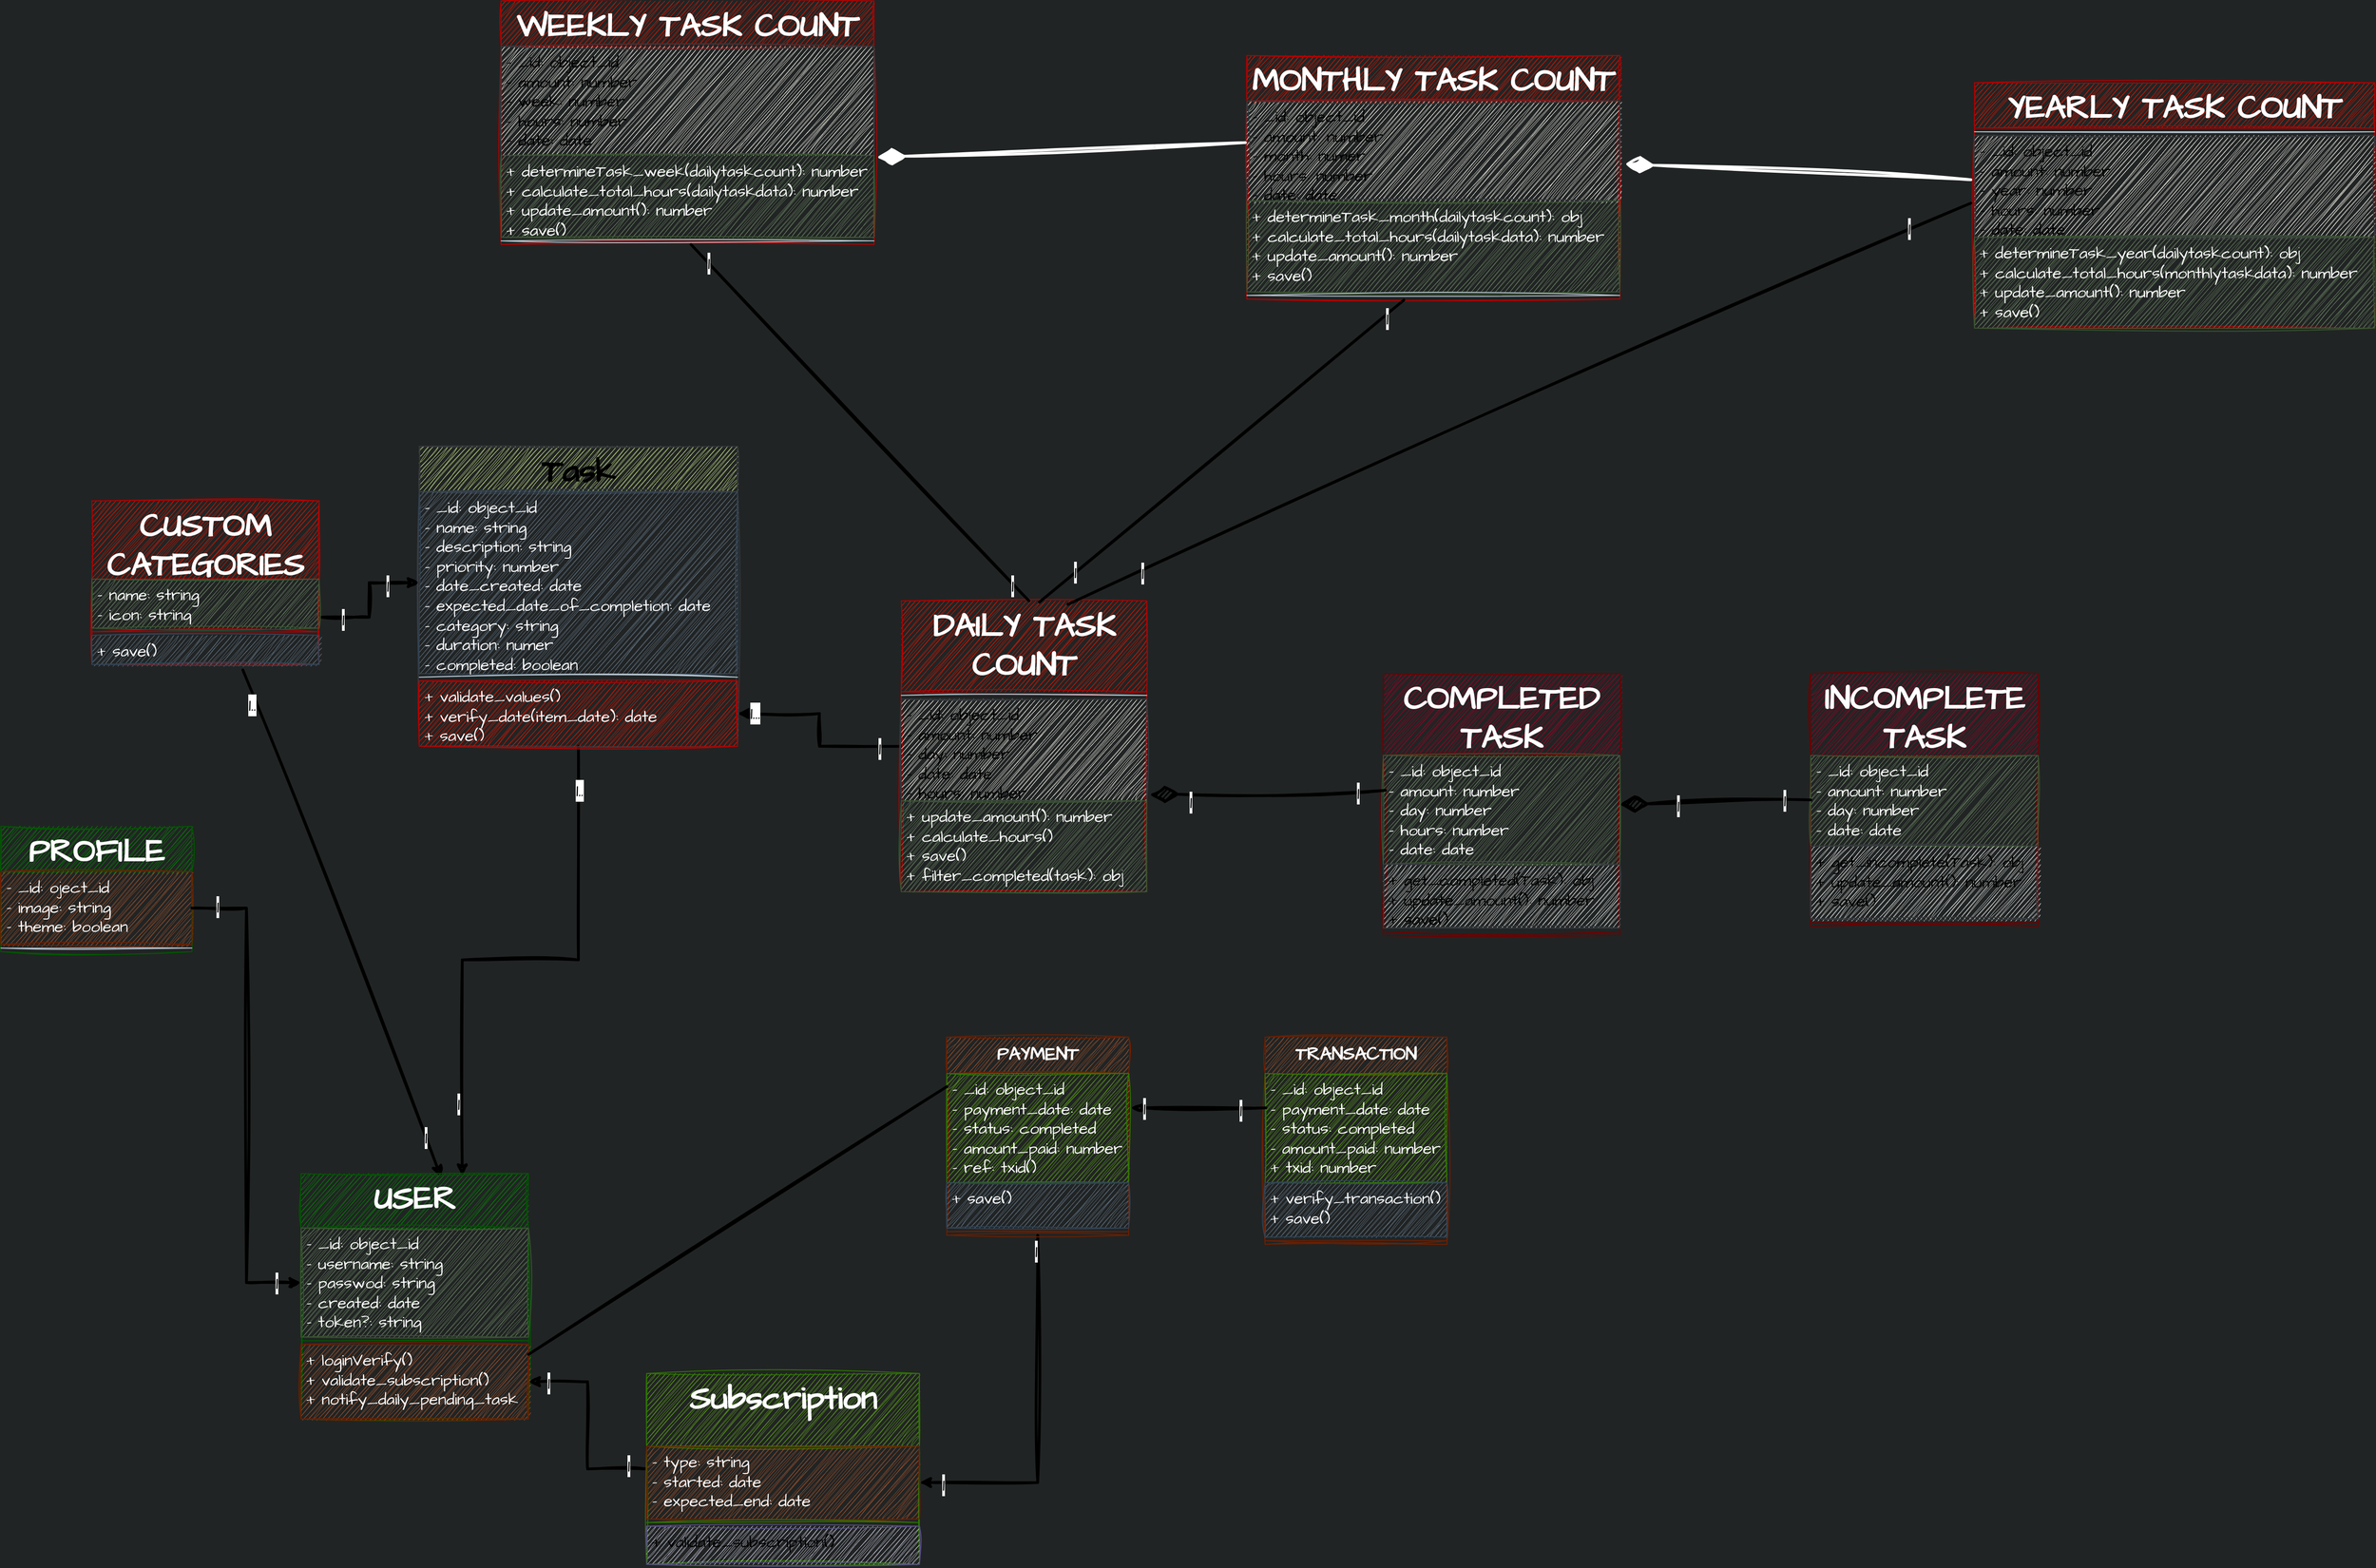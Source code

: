 <mxfile version="24.7.5">
  <diagram name="Page-1" id="LinaZLV0kVE2hcudHS2R">
    <mxGraphModel dx="3685" dy="2115" grid="1" gridSize="10" guides="1" tooltips="1" connect="1" arrows="1" fold="1" page="1" pageScale="1" pageWidth="850" pageHeight="1100" background="#212424" math="0" shadow="0">
      <root>
        <mxCell id="0" />
        <mxCell id="1" parent="0" />
        <mxCell id="YnbHNWW8bhNUtjWmadCG-30" value="" style="edgeStyle=orthogonalEdgeStyle;rounded=0;sketch=1;hachureGap=4;jiggle=2;curveFitting=1;orthogonalLoop=1;jettySize=auto;html=1;fontFamily=Architects Daughter;fontSource=https%3A%2F%2Ffonts.googleapis.com%2Fcss%3Ffamily%3DArchitects%2BDaughter;entryX=0.709;entryY=0.01;entryDx=0;entryDy=0;entryPerimeter=0;strokeWidth=3;" edge="1" parent="1" source="hT-C9za3PErDwUh4CRJS-38" target="TZONmGZR3kwWCmB-P8gW-15">
          <mxGeometry relative="1" as="geometry" />
        </mxCell>
        <mxCell id="YnbHNWW8bhNUtjWmadCG-31" value="&lt;font style=&quot;font-size: 20px;&quot;&gt;1..&lt;/font&gt;" style="edgeLabel;html=1;align=center;verticalAlign=middle;resizable=0;points=[];sketch=1;hachureGap=4;jiggle=2;curveFitting=1;fontFamily=Architects Daughter;fontSource=https%3A%2F%2Ffonts.googleapis.com%2Fcss%3Ffamily%3DArchitects%2BDaughter;" vertex="1" connectable="0" parent="YnbHNWW8bhNUtjWmadCG-30">
          <mxGeometry x="-0.842" y="1" relative="1" as="geometry">
            <mxPoint as="offset" />
          </mxGeometry>
        </mxCell>
        <mxCell id="YnbHNWW8bhNUtjWmadCG-32" value="&lt;font style=&quot;font-size: 20px;&quot;&gt;1&lt;/font&gt;" style="edgeLabel;html=1;align=center;verticalAlign=middle;resizable=0;points=[];sketch=1;hachureGap=4;jiggle=2;curveFitting=1;fontFamily=Architects Daughter;fontSource=https%3A%2F%2Ffonts.googleapis.com%2Fcss%3Ffamily%3DArchitects%2BDaughter;" vertex="1" connectable="0" parent="YnbHNWW8bhNUtjWmadCG-30">
          <mxGeometry x="0.729" y="-5" relative="1" as="geometry">
            <mxPoint y="1" as="offset" />
          </mxGeometry>
        </mxCell>
        <mxCell id="hT-C9za3PErDwUh4CRJS-38" value="&lt;font style=&quot;font-size: 36px;&quot;&gt;Task&lt;/font&gt;" style="swimlane;fontStyle=1;align=center;verticalAlign=top;childLayout=stackLayout;horizontal=1;startSize=50;horizontalStack=0;resizeParent=1;resizeParentMax=0;resizeLast=0;collapsible=1;marginBottom=0;whiteSpace=wrap;html=1;hachureGap=4;strokeColor=#36393d;fontFamily=Architects Daughter;fontSource=https%3A%2F%2Ffonts.googleapis.com%2Fcss%3Ffamily%3DArchitects%2BDaughter;fillColor=#cdeb8b;labelBackgroundColor=none;sketch=1;curveFitting=1;jiggle=2;" parent="1" vertex="1">
          <mxGeometry x="-500" y="-20" width="350" height="330" as="geometry" />
        </mxCell>
        <mxCell id="hT-C9za3PErDwUh4CRJS-39" value="&lt;font style=&quot;font-size: 18px;&quot;&gt;- _id: object_id&lt;/font&gt;&lt;div&gt;&lt;font style=&quot;font-size: 18px;&quot;&gt;- name: string&lt;/font&gt;&lt;/div&gt;&lt;div&gt;&lt;font style=&quot;font-size: 18px;&quot;&gt;- description: string&lt;/font&gt;&lt;/div&gt;&lt;div&gt;&lt;font style=&quot;font-size: 18px;&quot;&gt;- priority: number&lt;/font&gt;&lt;/div&gt;&lt;div&gt;&lt;font style=&quot;font-size: 18px;&quot;&gt;- date_created: date&lt;/font&gt;&lt;/div&gt;&lt;div&gt;&lt;font style=&quot;font-size: 18px;&quot;&gt;- expected_date_of_completion: date&lt;/font&gt;&lt;/div&gt;&lt;div&gt;&lt;font style=&quot;font-size: 18px;&quot;&gt;- category: string&lt;/font&gt;&lt;/div&gt;&lt;div&gt;&lt;font style=&quot;font-size: 18px;&quot;&gt;- duration: numer&lt;/font&gt;&lt;/div&gt;&lt;div&gt;&lt;font style=&quot;font-size: 18px;&quot;&gt;- completed: boolean&lt;/font&gt;&lt;/div&gt;" style="text;align=left;verticalAlign=top;spacingLeft=4;spacingRight=4;overflow=hidden;rotatable=0;points=[[0,0.5],[1,0.5]];portConstraint=eastwest;whiteSpace=wrap;html=1;fontFamily=Architects Daughter;fontSource=https%3A%2F%2Ffonts.googleapis.com%2Fcss%3Ffamily%3DArchitects%2BDaughter;labelBackgroundColor=none;shadow=0;rounded=0;sketch=1;curveFitting=1;jiggle=2;fillColor=#647687;strokeColor=#314354;fontColor=#ffffff;" parent="hT-C9za3PErDwUh4CRJS-38" vertex="1">
          <mxGeometry y="50" width="350" height="200" as="geometry" />
        </mxCell>
        <mxCell id="hT-C9za3PErDwUh4CRJS-40" value="" style="line;strokeWidth=1;fillColor=none;align=left;verticalAlign=middle;spacingTop=-1;spacingLeft=3;spacingRight=3;rotatable=0;labelPosition=right;points=[];portConstraint=eastwest;strokeColor=#BAC8D3;hachureGap=4;fontFamily=Architects Daughter;fontSource=https%3A%2F%2Ffonts.googleapis.com%2Fcss%3Ffamily%3DArchitects%2BDaughter;fontColor=#EEEEEE;labelBackgroundColor=none;sketch=1;curveFitting=1;jiggle=2;" parent="hT-C9za3PErDwUh4CRJS-38" vertex="1">
          <mxGeometry y="250" width="350" height="8" as="geometry" />
        </mxCell>
        <mxCell id="hT-C9za3PErDwUh4CRJS-41" value="&lt;div&gt;&lt;font style=&quot;font-size: 18px;&quot;&gt;+ validate_values()&lt;/font&gt;&lt;/div&gt;&lt;div&gt;&lt;font style=&quot;font-size: 18px;&quot;&gt;+ verify_date(item_date): date&lt;/font&gt;&lt;/div&gt;&lt;font style=&quot;font-size: 18px;&quot;&gt;+ save()&lt;/font&gt;" style="text;align=left;verticalAlign=top;spacingLeft=4;spacingRight=4;overflow=hidden;rotatable=0;points=[[0,0.5],[1,0.5]];portConstraint=eastwest;whiteSpace=wrap;html=1;fontFamily=Architects Daughter;fontSource=https%3A%2F%2Ffonts.googleapis.com%2Fcss%3Ffamily%3DArchitects%2BDaughter;labelBackgroundColor=none;sketch=1;curveFitting=1;jiggle=2;fillColor=#e51400;strokeColor=#B20000;fontColor=#ffffff;" parent="hT-C9za3PErDwUh4CRJS-38" vertex="1">
          <mxGeometry y="258" width="350" height="72" as="geometry" />
        </mxCell>
        <mxCell id="hT-C9za3PErDwUh4CRJS-58" value="&lt;font style=&quot;font-size: 36px;&quot;&gt;PROFILE&lt;/font&gt;" style="swimlane;fontStyle=1;align=center;verticalAlign=top;childLayout=stackLayout;horizontal=1;startSize=50;horizontalStack=0;resizeParent=1;resizeParentMax=0;resizeLast=0;collapsible=1;marginBottom=0;whiteSpace=wrap;html=1;sketch=1;hachureGap=4;jiggle=2;curveFitting=1;strokeColor=#005700;fontFamily=Architects Daughter;fontSource=https%3A%2F%2Ffonts.googleapis.com%2Fcss%3Ffamily%3DArchitects%2BDaughter;fillColor=#008a00;labelBackgroundColor=none;fontColor=#ffffff;" parent="1" vertex="1">
          <mxGeometry x="-960" y="398" width="210" height="138" as="geometry" />
        </mxCell>
        <mxCell id="hT-C9za3PErDwUh4CRJS-59" value="&lt;font style=&quot;font-size: 18px;&quot;&gt;- _id: oject_id&lt;/font&gt;&lt;div&gt;&lt;font style=&quot;font-size: 18px;&quot;&gt;- image: string&lt;/font&gt;&lt;/div&gt;&lt;div&gt;&lt;font style=&quot;font-size: 18px;&quot;&gt;- theme: boolean&lt;/font&gt;&lt;/div&gt;" style="text;strokeColor=#6D1F00;fillColor=#a0522d;align=left;verticalAlign=top;spacingLeft=4;spacingRight=4;overflow=hidden;rotatable=0;points=[[0,0.5],[1,0.5]];portConstraint=eastwest;whiteSpace=wrap;html=1;fontFamily=Architects Daughter;fontSource=https%3A%2F%2Ffonts.googleapis.com%2Fcss%3Ffamily%3DArchitects%2BDaughter;sketch=1;curveFitting=1;jiggle=2;labelBackgroundColor=none;fontColor=#ffffff;" parent="hT-C9za3PErDwUh4CRJS-58" vertex="1">
          <mxGeometry y="50" width="210" height="80" as="geometry" />
        </mxCell>
        <mxCell id="hT-C9za3PErDwUh4CRJS-60" value="" style="line;strokeWidth=1;fillColor=none;align=left;verticalAlign=middle;spacingTop=-1;spacingLeft=3;spacingRight=3;rotatable=0;labelPosition=right;points=[];portConstraint=eastwest;strokeColor=#BAC8D3;sketch=1;hachureGap=4;jiggle=2;curveFitting=1;fontFamily=Architects Daughter;fontSource=https%3A%2F%2Ffonts.googleapis.com%2Fcss%3Ffamily%3DArchitects%2BDaughter;fontColor=#EEEEEE;labelBackgroundColor=none;" parent="hT-C9za3PErDwUh4CRJS-58" vertex="1">
          <mxGeometry y="130" width="210" height="8" as="geometry" />
        </mxCell>
        <mxCell id="YnbHNWW8bhNUtjWmadCG-36" value="" style="rounded=0;sketch=1;hachureGap=4;jiggle=2;curveFitting=1;orthogonalLoop=1;jettySize=auto;html=1;fontFamily=Architects Daughter;fontSource=https%3A%2F%2Ffonts.googleapis.com%2Fcss%3Ffamily%3DArchitects%2BDaughter;entryX=0.616;entryY=0.015;entryDx=0;entryDy=0;entryPerimeter=0;exitX=0.664;exitY=1.188;exitDx=0;exitDy=0;strokeWidth=3;exitPerimeter=0;" edge="1" parent="1" source="YnbHNWW8bhNUtjWmadCG-72" target="TZONmGZR3kwWCmB-P8gW-15">
          <mxGeometry relative="1" as="geometry">
            <mxPoint x="-670" y="260" as="sourcePoint" />
            <mxPoint x="-540" y="820" as="targetPoint" />
          </mxGeometry>
        </mxCell>
        <mxCell id="YnbHNWW8bhNUtjWmadCG-37" value="&lt;font style=&quot;font-size: 20px;&quot;&gt;1..&lt;/font&gt;" style="edgeLabel;html=1;align=center;verticalAlign=middle;resizable=0;points=[];sketch=1;hachureGap=4;jiggle=2;curveFitting=1;fontFamily=Architects Daughter;fontSource=https%3A%2F%2Ffonts.googleapis.com%2Fcss%3Ffamily%3DArchitects%2BDaughter;" vertex="1" connectable="0" parent="YnbHNWW8bhNUtjWmadCG-36">
          <mxGeometry x="-0.871" y="-5" relative="1" as="geometry">
            <mxPoint as="offset" />
          </mxGeometry>
        </mxCell>
        <mxCell id="YnbHNWW8bhNUtjWmadCG-38" value="&lt;font style=&quot;font-size: 20px;&quot;&gt;1&lt;/font&gt;" style="edgeLabel;html=1;align=center;verticalAlign=middle;resizable=0;points=[];sketch=1;hachureGap=4;jiggle=2;curveFitting=1;fontFamily=Architects Daughter;fontSource=https%3A%2F%2Ffonts.googleapis.com%2Fcss%3Ffamily%3DArchitects%2BDaughter;" vertex="1" connectable="0" parent="YnbHNWW8bhNUtjWmadCG-36">
          <mxGeometry x="0.843" relative="1" as="geometry">
            <mxPoint as="offset" />
          </mxGeometry>
        </mxCell>
        <mxCell id="YnbHNWW8bhNUtjWmadCG-57" value="" style="edgeStyle=orthogonalEdgeStyle;rounded=0;sketch=1;hachureGap=4;jiggle=2;curveFitting=1;orthogonalLoop=1;jettySize=auto;html=1;fontFamily=Architects Daughter;fontSource=https%3A%2F%2Ffonts.googleapis.com%2Fcss%3Ffamily%3DArchitects%2BDaughter;strokeWidth=3;exitX=1.008;exitY=0.778;exitDx=0;exitDy=0;exitPerimeter=0;" edge="1" parent="1" source="YnbHNWW8bhNUtjWmadCG-70" target="hT-C9za3PErDwUh4CRJS-39">
          <mxGeometry relative="1" as="geometry">
            <mxPoint x="-590" y="165" as="sourcePoint" />
          </mxGeometry>
        </mxCell>
        <mxCell id="YnbHNWW8bhNUtjWmadCG-58" value="&lt;font style=&quot;font-size: 20px;&quot;&gt;1&lt;/font&gt;" style="edgeLabel;html=1;align=center;verticalAlign=middle;resizable=0;points=[];sketch=1;hachureGap=4;jiggle=2;curveFitting=1;fontFamily=Architects Daughter;fontSource=https%3A%2F%2Ffonts.googleapis.com%2Fcss%3Ffamily%3DArchitects%2BDaughter;" vertex="1" connectable="0" parent="YnbHNWW8bhNUtjWmadCG-57">
          <mxGeometry x="-0.68" y="-2" relative="1" as="geometry">
            <mxPoint as="offset" />
          </mxGeometry>
        </mxCell>
        <mxCell id="YnbHNWW8bhNUtjWmadCG-59" value="&lt;font style=&quot;font-size: 20px;&quot;&gt;1&lt;/font&gt;" style="edgeLabel;html=1;align=center;verticalAlign=middle;resizable=0;points=[];sketch=1;hachureGap=4;jiggle=2;curveFitting=1;fontFamily=Architects Daughter;fontSource=https%3A%2F%2Ffonts.googleapis.com%2Fcss%3Ffamily%3DArchitects%2BDaughter;" vertex="1" connectable="0" parent="YnbHNWW8bhNUtjWmadCG-57">
          <mxGeometry x="0.52" y="-3" relative="1" as="geometry">
            <mxPoint as="offset" />
          </mxGeometry>
        </mxCell>
        <mxCell id="hT-C9za3PErDwUh4CRJS-95" value="" style="edgeStyle=orthogonalEdgeStyle;rounded=0;sketch=1;hachureGap=4;jiggle=2;curveFitting=1;orthogonalLoop=1;jettySize=auto;html=1;strokeColor=#0B4D6A;fontFamily=Architects Daughter;fontSource=https%3A%2F%2Ffonts.googleapis.com%2Fcss%3Ffamily%3DArchitects%2BDaughter;labelBackgroundColor=none;fontColor=default;" parent="1" edge="1">
          <mxGeometry relative="1" as="geometry">
            <mxPoint x="-50" y="340" as="sourcePoint" />
          </mxGeometry>
        </mxCell>
        <mxCell id="hT-C9za3PErDwUh4CRJS-97" value="" style="edgeStyle=orthogonalEdgeStyle;rounded=0;sketch=1;hachureGap=4;jiggle=2;curveFitting=1;orthogonalLoop=1;jettySize=auto;html=1;strokeColor=#0B4D6A;fontFamily=Architects Daughter;fontSource=https%3A%2F%2Ffonts.googleapis.com%2Fcss%3Ffamily%3DArchitects%2BDaughter;labelBackgroundColor=none;fontColor=default;" parent="1" edge="1">
          <mxGeometry relative="1" as="geometry">
            <mxPoint x="30" y="465" as="sourcePoint" />
          </mxGeometry>
        </mxCell>
        <mxCell id="hT-C9za3PErDwUh4CRJS-100" value="" style="edgeStyle=orthogonalEdgeStyle;rounded=0;sketch=1;hachureGap=4;jiggle=2;curveFitting=1;orthogonalLoop=1;jettySize=auto;html=1;strokeColor=#0B4D6A;fontFamily=Architects Daughter;fontSource=https%3A%2F%2Ffonts.googleapis.com%2Fcss%3Ffamily%3DArchitects%2BDaughter;labelBackgroundColor=none;fontColor=default;" parent="1" edge="1">
          <mxGeometry relative="1" as="geometry">
            <mxPoint x="80.067" y="190" as="sourcePoint" />
          </mxGeometry>
        </mxCell>
        <mxCell id="hT-C9za3PErDwUh4CRJS-102" value="" style="edgeStyle=orthogonalEdgeStyle;rounded=0;sketch=1;hachureGap=4;jiggle=2;curveFitting=1;orthogonalLoop=1;jettySize=auto;html=1;strokeColor=#0B4D6A;fontFamily=Architects Daughter;fontSource=https%3A%2F%2Ffonts.googleapis.com%2Fcss%3Ffamily%3DArchitects%2BDaughter;labelBackgroundColor=none;fontColor=default;" parent="1" edge="1">
          <mxGeometry relative="1" as="geometry">
            <mxPoint x="160" y="520" as="sourcePoint" />
          </mxGeometry>
        </mxCell>
        <mxCell id="YnbHNWW8bhNUtjWmadCG-50" value="" style="edgeStyle=orthogonalEdgeStyle;rounded=0;sketch=1;hachureGap=4;jiggle=2;curveFitting=1;orthogonalLoop=1;jettySize=auto;html=1;fontFamily=Architects Daughter;fontSource=https%3A%2F%2Ffonts.googleapis.com%2Fcss%3Ffamily%3DArchitects%2BDaughter;strokeWidth=3;" edge="1" parent="1" source="hT-C9za3PErDwUh4CRJS-104" target="hT-C9za3PErDwUh4CRJS-41">
          <mxGeometry relative="1" as="geometry" />
        </mxCell>
        <mxCell id="YnbHNWW8bhNUtjWmadCG-51" value="&lt;font style=&quot;font-size: 20px;&quot;&gt;1...&lt;/font&gt;" style="edgeLabel;html=1;align=center;verticalAlign=middle;resizable=0;points=[];sketch=1;hachureGap=4;jiggle=2;curveFitting=1;fontFamily=Architects Daughter;fontSource=https%3A%2F%2Ffonts.googleapis.com%2Fcss%3Ffamily%3DArchitects%2BDaughter;" vertex="1" connectable="0" parent="YnbHNWW8bhNUtjWmadCG-50">
          <mxGeometry x="0.837" y="-1" relative="1" as="geometry">
            <mxPoint x="1" as="offset" />
          </mxGeometry>
        </mxCell>
        <mxCell id="YnbHNWW8bhNUtjWmadCG-53" value="&lt;span style=&quot;font-size: 20px;&quot;&gt;1&lt;/span&gt;" style="edgeLabel;html=1;align=center;verticalAlign=middle;resizable=0;points=[];sketch=1;hachureGap=4;jiggle=2;curveFitting=1;fontFamily=Architects Daughter;fontSource=https%3A%2F%2Ffonts.googleapis.com%2Fcss%3Ffamily%3DArchitects%2BDaughter;" vertex="1" connectable="0" parent="YnbHNWW8bhNUtjWmadCG-50">
          <mxGeometry x="-0.769" y="2" relative="1" as="geometry">
            <mxPoint x="1" as="offset" />
          </mxGeometry>
        </mxCell>
        <mxCell id="hT-C9za3PErDwUh4CRJS-104" value="&lt;font style=&quot;font-size: 36px;&quot;&gt;DAILY TASK COUNT&lt;/font&gt;" style="swimlane;fontStyle=1;align=center;verticalAlign=top;childLayout=stackLayout;horizontal=1;startSize=100;horizontalStack=0;resizeParent=1;resizeParentMax=0;resizeLast=0;collapsible=1;marginBottom=0;whiteSpace=wrap;html=1;sketch=1;hachureGap=4;jiggle=2;curveFitting=1;strokeColor=#B20000;fontFamily=Architects Daughter;fontSource=https%3A%2F%2Ffonts.googleapis.com%2Fcss%3Ffamily%3DArchitects%2BDaughter;fontColor=#ffffff;fillColor=#e51400;labelBackgroundColor=none;" parent="1" vertex="1">
          <mxGeometry x="30" y="150" width="270" height="320" as="geometry" />
        </mxCell>
        <mxCell id="hT-C9za3PErDwUh4CRJS-106" value="" style="line;strokeWidth=1;fillColor=none;align=left;verticalAlign=middle;spacingTop=-1;spacingLeft=3;spacingRight=3;rotatable=0;labelPosition=right;points=[];portConstraint=eastwest;strokeColor=#BAC8D3;sketch=1;hachureGap=4;jiggle=2;curveFitting=1;fontFamily=Architects Daughter;fontSource=https%3A%2F%2Ffonts.googleapis.com%2Fcss%3Ffamily%3DArchitects%2BDaughter;fontColor=#EEEEEE;labelBackgroundColor=none;" parent="hT-C9za3PErDwUh4CRJS-104" vertex="1">
          <mxGeometry y="100" width="270" height="8" as="geometry" />
        </mxCell>
        <mxCell id="hT-C9za3PErDwUh4CRJS-105" value="&lt;font style=&quot;font-size: 18px;&quot;&gt;- _id: object_id&lt;/font&gt;&lt;div&gt;&lt;font style=&quot;font-size: 18px;&quot;&gt;- amount: number&lt;/font&gt;&lt;/div&gt;&lt;div&gt;&lt;font style=&quot;font-size: 18px;&quot;&gt;- day: number&lt;/font&gt;&lt;/div&gt;&lt;div&gt;&lt;font style=&quot;font-size: 18px;&quot;&gt;- date: date&lt;/font&gt;&lt;/div&gt;&lt;div&gt;&lt;font style=&quot;font-size: 18px;&quot;&gt;- hours: number&lt;/font&gt;&lt;/div&gt;" style="text;strokeColor=#36393d;fillColor=#f9f7ed;align=left;verticalAlign=top;spacingLeft=4;spacingRight=4;overflow=hidden;rotatable=0;points=[[0,0.5],[1,0.5]];portConstraint=eastwest;whiteSpace=wrap;html=1;fontFamily=Architects Daughter;fontSource=https%3A%2F%2Ffonts.googleapis.com%2Fcss%3Ffamily%3DArchitects%2BDaughter;sketch=1;curveFitting=1;jiggle=2;labelBackgroundColor=none;" parent="hT-C9za3PErDwUh4CRJS-104" vertex="1">
          <mxGeometry y="108" width="270" height="112" as="geometry" />
        </mxCell>
        <mxCell id="YnbHNWW8bhNUtjWmadCG-2" value="&lt;div&gt;&lt;span style=&quot;font-size: 18px;&quot;&gt;+ update_amount(): number&lt;/span&gt;&lt;/div&gt;&lt;div&gt;&lt;span style=&quot;font-size: 18px;&quot;&gt;+ calculate_hours()&lt;/span&gt;&lt;/div&gt;&lt;div&gt;&lt;span style=&quot;font-size: 18px;&quot;&gt;+ save()&lt;/span&gt;&lt;span style=&quot;font-size: 18px;&quot;&gt;&lt;br&gt;&lt;/span&gt;&lt;/div&gt;&lt;div&gt;&lt;span style=&quot;font-size: 18px;&quot;&gt;+ filter_completed(task): obj&lt;/span&gt;&lt;/div&gt;&lt;div&gt;&lt;br&gt;&lt;/div&gt;" style="text;strokeColor=#3A5431;fillColor=#6d8764;align=left;verticalAlign=top;spacingLeft=4;spacingRight=4;overflow=hidden;rotatable=0;points=[[0,0.5],[1,0.5]];portConstraint=eastwest;whiteSpace=wrap;html=1;fontFamily=Architects Daughter;fontSource=https%3A%2F%2Ffonts.googleapis.com%2Fcss%3Ffamily%3DArchitects%2BDaughter;sketch=1;curveFitting=1;jiggle=2;labelBackgroundColor=none;fontColor=#ffffff;" vertex="1" parent="hT-C9za3PErDwUh4CRJS-104">
          <mxGeometry y="220" width="270" height="100" as="geometry" />
        </mxCell>
        <mxCell id="hT-C9za3PErDwUh4CRJS-129" value="&lt;font style=&quot;font-size: 36px;&quot;&gt;WEEKLY TASK COUNT&lt;/font&gt;" style="swimlane;fontStyle=1;align=center;verticalAlign=top;childLayout=stackLayout;horizontal=1;startSize=50;horizontalStack=0;resizeParent=1;resizeParentMax=0;resizeLast=0;collapsible=1;marginBottom=0;whiteSpace=wrap;html=1;sketch=1;hachureGap=4;jiggle=2;curveFitting=1;strokeColor=#B20000;fontFamily=Architects Daughter;fontSource=https%3A%2F%2Ffonts.googleapis.com%2Fcss%3Ffamily%3DArchitects%2BDaughter;fontColor=#ffffff;fillColor=#e51400;labelBackgroundColor=none;" parent="1" vertex="1">
          <mxGeometry x="-410" y="-510" width="410" height="268" as="geometry" />
        </mxCell>
        <mxCell id="hT-C9za3PErDwUh4CRJS-130" value="&lt;font style=&quot;font-size: 18px;&quot;&gt;- _id: object_id&lt;/font&gt;&lt;div&gt;&lt;font style=&quot;font-size: 18px;&quot;&gt;- amount: number&lt;/font&gt;&lt;/div&gt;&lt;div&gt;&lt;font style=&quot;font-size: 18px;&quot;&gt;- week: number&lt;/font&gt;&lt;/div&gt;&lt;div&gt;&lt;font style=&quot;font-size: 18px;&quot;&gt;- hours: number&lt;/font&gt;&lt;/div&gt;&lt;div&gt;&lt;font style=&quot;font-size: 18px;&quot;&gt;- date: date&lt;/font&gt;&lt;/div&gt;" style="text;strokeColor=#36393d;fillColor=#f9f7ed;align=left;verticalAlign=top;spacingLeft=4;spacingRight=4;overflow=hidden;rotatable=0;points=[[0,0.5],[1,0.5]];portConstraint=eastwest;whiteSpace=wrap;html=1;fontFamily=Architects Daughter;fontSource=https%3A%2F%2Ffonts.googleapis.com%2Fcss%3Ffamily%3DArchitects%2BDaughter;sketch=1;curveFitting=1;jiggle=2;labelBackgroundColor=none;" parent="hT-C9za3PErDwUh4CRJS-129" vertex="1">
          <mxGeometry y="50" width="410" height="120" as="geometry" />
        </mxCell>
        <mxCell id="YnbHNWW8bhNUtjWmadCG-60" value="&lt;span style=&quot;font-size: 18px;&quot;&gt;+ determineTask_week(dailytaskcount): number&lt;/span&gt;&lt;div&gt;&lt;span style=&quot;font-size: 18px;&quot;&gt;+ calculate_total_hours&lt;/span&gt;&lt;span style=&quot;font-size: 18px;&quot;&gt;(dailytaskdata): number&lt;/span&gt;&lt;/div&gt;&lt;div&gt;&lt;span style=&quot;font-size: 18px;&quot;&gt;+ update_amount(): number&lt;br&gt;&lt;/span&gt;&lt;div&gt;&lt;span style=&quot;font-size: 18px;&quot;&gt;+ save()&lt;/span&gt;&lt;/div&gt;&lt;/div&gt;" style="text;strokeColor=#3A5431;fillColor=#6d8764;align=left;verticalAlign=top;spacingLeft=4;spacingRight=4;overflow=hidden;rotatable=0;points=[[0,0.5],[1,0.5]];portConstraint=eastwest;whiteSpace=wrap;html=1;fontFamily=Architects Daughter;fontSource=https%3A%2F%2Ffonts.googleapis.com%2Fcss%3Ffamily%3DArchitects%2BDaughter;sketch=1;curveFitting=1;jiggle=2;labelBackgroundColor=none;fontColor=#ffffff;" vertex="1" parent="hT-C9za3PErDwUh4CRJS-129">
          <mxGeometry y="170" width="410" height="90" as="geometry" />
        </mxCell>
        <mxCell id="hT-C9za3PErDwUh4CRJS-131" value="" style="line;strokeWidth=1;fillColor=none;align=left;verticalAlign=middle;spacingTop=-1;spacingLeft=3;spacingRight=3;rotatable=0;labelPosition=right;points=[];portConstraint=eastwest;strokeColor=#BAC8D3;sketch=1;hachureGap=4;jiggle=2;curveFitting=1;fontFamily=Architects Daughter;fontSource=https%3A%2F%2Ffonts.googleapis.com%2Fcss%3Ffamily%3DArchitects%2BDaughter;fontColor=#EEEEEE;labelBackgroundColor=none;" parent="hT-C9za3PErDwUh4CRJS-129" vertex="1">
          <mxGeometry y="260" width="410" height="8" as="geometry" />
        </mxCell>
        <mxCell id="hT-C9za3PErDwUh4CRJS-136" value="&lt;font style=&quot;font-size: 36px;&quot;&gt;MONTHLY TASK COUNT&lt;/font&gt;" style="swimlane;fontStyle=1;align=center;verticalAlign=top;childLayout=stackLayout;horizontal=1;startSize=50;horizontalStack=0;resizeParent=1;resizeParentMax=0;resizeLast=0;collapsible=1;marginBottom=0;whiteSpace=wrap;html=1;sketch=1;hachureGap=4;jiggle=2;curveFitting=1;strokeColor=#B20000;fontFamily=Architects Daughter;fontSource=https%3A%2F%2Ffonts.googleapis.com%2Fcss%3Ffamily%3DArchitects%2BDaughter;fontColor=#ffffff;fillColor=#e51400;labelBackgroundColor=none;" parent="1" vertex="1">
          <mxGeometry x="410" y="-450" width="410" height="268" as="geometry" />
        </mxCell>
        <mxCell id="hT-C9za3PErDwUh4CRJS-137" value="&lt;font style=&quot;font-size: 18px;&quot;&gt;- _id: object_id&lt;/font&gt;&lt;div style=&quot;font-size: 18px;&quot;&gt;&lt;font style=&quot;font-size: 18px;&quot;&gt;- amount: number&lt;/font&gt;&lt;/div&gt;&lt;div&gt;&lt;span style=&quot;font-size: 18px;&quot;&gt;- month: numer&lt;/span&gt;&lt;/div&gt;&lt;div&gt;&lt;span style=&quot;font-size: 18px;&quot;&gt;- hours: number&lt;/span&gt;&lt;/div&gt;&lt;div&gt;&lt;span style=&quot;font-size: 18px;&quot;&gt;- date: date&lt;/span&gt;&lt;/div&gt;" style="text;strokeColor=#36393d;fillColor=#f9f7ed;align=left;verticalAlign=top;spacingLeft=4;spacingRight=4;overflow=hidden;rotatable=0;points=[[0,0.5],[1,0.5]];portConstraint=eastwest;whiteSpace=wrap;html=1;fontFamily=Architects Daughter;fontSource=https%3A%2F%2Ffonts.googleapis.com%2Fcss%3Ffamily%3DArchitects%2BDaughter;sketch=1;curveFitting=1;jiggle=2;labelBackgroundColor=none;" parent="hT-C9za3PErDwUh4CRJS-136" vertex="1">
          <mxGeometry y="50" width="410" height="110" as="geometry" />
        </mxCell>
        <mxCell id="YnbHNWW8bhNUtjWmadCG-61" value="&lt;div&gt;&lt;span style=&quot;font-size: 18px; background-color: initial;&quot;&gt;+ determineTask_month(dailytaskcount): obj&lt;/span&gt;&lt;br&gt;&lt;/div&gt;&lt;div&gt;&lt;span style=&quot;font-size: 18px;&quot;&gt;+&amp;nbsp;&lt;/span&gt;&lt;span style=&quot;font-size: 18px;&quot;&gt;calculate_total_hours(dailytaskdata): number&lt;/span&gt;&lt;span style=&quot;font-size: 18px;&quot;&gt;&lt;br&gt;&lt;/span&gt;&lt;div&gt;&lt;font style=&quot;font-size: 18px;&quot;&gt;+ update_amount(): number&lt;/font&gt;&lt;/div&gt;&lt;div&gt;&lt;font style=&quot;font-size: 18px;&quot;&gt;+ save()&lt;/font&gt;&lt;/div&gt;&lt;/div&gt;" style="text;strokeColor=#3A5431;fillColor=#6d8764;align=left;verticalAlign=top;spacingLeft=4;spacingRight=4;overflow=hidden;rotatable=0;points=[[0,0.5],[1,0.5]];portConstraint=eastwest;whiteSpace=wrap;html=1;fontFamily=Architects Daughter;fontSource=https%3A%2F%2Ffonts.googleapis.com%2Fcss%3Ffamily%3DArchitects%2BDaughter;sketch=1;curveFitting=1;jiggle=2;labelBackgroundColor=none;fontColor=#ffffff;" vertex="1" parent="hT-C9za3PErDwUh4CRJS-136">
          <mxGeometry y="160" width="410" height="100" as="geometry" />
        </mxCell>
        <mxCell id="hT-C9za3PErDwUh4CRJS-138" value="" style="line;strokeWidth=1;fillColor=none;align=left;verticalAlign=middle;spacingTop=-1;spacingLeft=3;spacingRight=3;rotatable=0;labelPosition=right;points=[];portConstraint=eastwest;strokeColor=#BAC8D3;sketch=1;hachureGap=4;jiggle=2;curveFitting=1;fontFamily=Architects Daughter;fontSource=https%3A%2F%2Ffonts.googleapis.com%2Fcss%3Ffamily%3DArchitects%2BDaughter;fontColor=#EEEEEE;labelBackgroundColor=none;" parent="hT-C9za3PErDwUh4CRJS-136" vertex="1">
          <mxGeometry y="260" width="410" height="8" as="geometry" />
        </mxCell>
        <mxCell id="TZONmGZR3kwWCmB-P8gW-8" value="&lt;font style=&quot;font-size: 36px;&quot;&gt;YEARLY TASK COUNT&lt;/font&gt;" style="swimlane;fontStyle=1;align=center;verticalAlign=top;childLayout=stackLayout;horizontal=1;startSize=50;horizontalStack=0;resizeParent=1;resizeParentMax=0;resizeLast=0;collapsible=1;marginBottom=0;whiteSpace=wrap;html=1;sketch=1;hachureGap=4;jiggle=2;curveFitting=1;strokeColor=#B20000;fontFamily=Architects Daughter;fontSource=https%3A%2F%2Ffonts.googleapis.com%2Fcss%3Ffamily%3DArchitects%2BDaughter;fontColor=#ffffff;fillColor=#e51400;labelBackgroundColor=none;" parent="1" vertex="1">
          <mxGeometry x="1210" y="-420" width="440" height="270" as="geometry" />
        </mxCell>
        <mxCell id="TZONmGZR3kwWCmB-P8gW-10" value="" style="line;strokeWidth=1;fillColor=none;align=left;verticalAlign=middle;spacingTop=-1;spacingLeft=3;spacingRight=3;rotatable=0;labelPosition=right;points=[];portConstraint=eastwest;strokeColor=#BAC8D3;sketch=1;hachureGap=4;jiggle=2;curveFitting=1;fontFamily=Architects Daughter;fontSource=https%3A%2F%2Ffonts.googleapis.com%2Fcss%3Ffamily%3DArchitects%2BDaughter;fontColor=#EEEEEE;labelBackgroundColor=none;" parent="TZONmGZR3kwWCmB-P8gW-8" vertex="1">
          <mxGeometry y="50" width="440" height="8" as="geometry" />
        </mxCell>
        <mxCell id="TZONmGZR3kwWCmB-P8gW-9" value="&lt;font style=&quot;font-size: 18px;&quot;&gt;- _id: object_id&lt;/font&gt;&lt;div style=&quot;font-size: 18px;&quot;&gt;&lt;font style=&quot;font-size: 18px;&quot;&gt;- amount: number&lt;/font&gt;&lt;/div&gt;&lt;div&gt;&lt;span style=&quot;font-size: 18px;&quot;&gt;- year: number&lt;/span&gt;&lt;/div&gt;&lt;div&gt;&lt;span style=&quot;font-size: 18px;&quot;&gt;- hours: number&lt;/span&gt;&lt;/div&gt;&lt;div&gt;&lt;span style=&quot;font-size: 18px;&quot;&gt;- date: date&lt;/span&gt;&lt;/div&gt;" style="text;strokeColor=#36393d;fillColor=#f9f7ed;align=left;verticalAlign=top;spacingLeft=4;spacingRight=4;overflow=hidden;rotatable=0;points=[[0,0.5],[1,0.5]];portConstraint=eastwest;whiteSpace=wrap;html=1;fontFamily=Architects Daughter;fontSource=https%3A%2F%2Ffonts.googleapis.com%2Fcss%3Ffamily%3DArchitects%2BDaughter;sketch=1;curveFitting=1;jiggle=2;labelBackgroundColor=none;" parent="TZONmGZR3kwWCmB-P8gW-8" vertex="1">
          <mxGeometry y="58" width="440" height="112" as="geometry" />
        </mxCell>
        <mxCell id="YnbHNWW8bhNUtjWmadCG-65" value="&lt;div&gt;&lt;span style=&quot;font-size: 18px; background-color: initial;&quot;&gt;+ determineTask_year(dailytaskcount): obj&lt;/span&gt;&lt;br&gt;&lt;/div&gt;&lt;div&gt;&lt;span style=&quot;font-size: 18px;&quot;&gt;+&amp;nbsp;&lt;/span&gt;&lt;span style=&quot;font-size: 18px;&quot;&gt;calculate_total_hours(monthlytaskdata): number&lt;/span&gt;&lt;/div&gt;&lt;div&gt;&lt;span style=&quot;font-size: 18px;&quot;&gt;+ update_amount(): number&lt;br&gt;&lt;/span&gt;&lt;div&gt;&lt;font style=&quot;font-size: 18px;&quot;&gt;+ save()&lt;/font&gt;&lt;/div&gt;&lt;/div&gt;" style="text;strokeColor=#3A5431;fillColor=#6d8764;align=left;verticalAlign=top;spacingLeft=4;spacingRight=4;overflow=hidden;rotatable=0;points=[[0,0.5],[1,0.5]];portConstraint=eastwest;whiteSpace=wrap;html=1;fontFamily=Architects Daughter;fontSource=https%3A%2F%2Ffonts.googleapis.com%2Fcss%3Ffamily%3DArchitects%2BDaughter;sketch=1;curveFitting=1;jiggle=2;labelBackgroundColor=none;fontColor=#ffffff;" vertex="1" parent="TZONmGZR3kwWCmB-P8gW-8">
          <mxGeometry y="170" width="440" height="100" as="geometry" />
        </mxCell>
        <mxCell id="TZONmGZR3kwWCmB-P8gW-15" value="&lt;font style=&quot;font-size: 36px;&quot;&gt;USER&lt;/font&gt;" style="swimlane;fontStyle=1;align=center;verticalAlign=top;childLayout=stackLayout;horizontal=1;startSize=60;horizontalStack=0;resizeParent=1;resizeParentMax=0;resizeLast=0;collapsible=1;marginBottom=0;whiteSpace=wrap;html=1;sketch=1;hachureGap=4;jiggle=2;curveFitting=1;fontFamily=Architects Daughter;fontSource=https%3A%2F%2Ffonts.googleapis.com%2Fcss%3Ffamily%3DArchitects%2BDaughter;fillColor=#008a00;strokeColor=#005700;fontColor=#ffffff;" parent="1" vertex="1">
          <mxGeometry x="-630" y="780" width="250" height="270" as="geometry" />
        </mxCell>
        <mxCell id="TZONmGZR3kwWCmB-P8gW-16" value="&lt;font style=&quot;font-size: 18px;&quot;&gt;- _id: object_id&lt;/font&gt;&lt;div style=&quot;font-size: 18px;&quot;&gt;&lt;font style=&quot;font-size: 18px;&quot;&gt;- username: string&lt;/font&gt;&lt;/div&gt;&lt;div style=&quot;font-size: 18px;&quot;&gt;&lt;font style=&quot;font-size: 18px;&quot;&gt;- passwod: string&lt;/font&gt;&lt;/div&gt;&lt;div style=&quot;font-size: 18px;&quot;&gt;&lt;font style=&quot;font-size: 18px;&quot;&gt;- created: date&lt;/font&gt;&lt;/div&gt;&lt;div style=&quot;font-size: 18px;&quot;&gt;&lt;font style=&quot;font-size: 18px;&quot;&gt;- token?: string&lt;/font&gt;&lt;/div&gt;" style="text;strokeColor=#3A5431;fillColor=#6d8764;align=left;verticalAlign=top;spacingLeft=4;spacingRight=4;overflow=hidden;rotatable=0;points=[[0,0.5],[1,0.5]];portConstraint=eastwest;whiteSpace=wrap;html=1;fontFamily=Architects Daughter;fontSource=https%3A%2F%2Ffonts.googleapis.com%2Fcss%3Ffamily%3DArchitects%2BDaughter;fontColor=#ffffff;sketch=1;curveFitting=1;jiggle=2;" parent="TZONmGZR3kwWCmB-P8gW-15" vertex="1">
          <mxGeometry y="60" width="250" height="120" as="geometry" />
        </mxCell>
        <mxCell id="TZONmGZR3kwWCmB-P8gW-17" value="" style="line;strokeWidth=1;fillColor=none;align=left;verticalAlign=middle;spacingTop=-1;spacingLeft=3;spacingRight=3;rotatable=0;labelPosition=right;points=[];portConstraint=eastwest;strokeColor=inherit;sketch=1;hachureGap=4;jiggle=2;curveFitting=1;fontFamily=Architects Daughter;fontSource=https%3A%2F%2Ffonts.googleapis.com%2Fcss%3Ffamily%3DArchitects%2BDaughter;" parent="TZONmGZR3kwWCmB-P8gW-15" vertex="1">
          <mxGeometry y="180" width="250" height="8" as="geometry" />
        </mxCell>
        <mxCell id="TZONmGZR3kwWCmB-P8gW-18" value="&lt;font style=&quot;font-size: 18px;&quot;&gt;+ loginVerify()&lt;/font&gt;&lt;div&gt;&lt;font style=&quot;font-size: 18px;&quot;&gt;+ validate_subscription()&lt;/font&gt;&lt;/div&gt;&lt;div&gt;&lt;font style=&quot;font-size: 18px;&quot;&gt;+ notify_daily_pending_task&lt;/font&gt;&lt;/div&gt;" style="text;strokeColor=#6D1F00;fillColor=#a0522d;align=left;verticalAlign=top;spacingLeft=4;spacingRight=4;overflow=hidden;rotatable=0;points=[[0,0.5],[1,0.5]];portConstraint=eastwest;whiteSpace=wrap;html=1;fontFamily=Architects Daughter;fontSource=https%3A%2F%2Ffonts.googleapis.com%2Fcss%3Ffamily%3DArchitects%2BDaughter;fontColor=#ffffff;sketch=1;curveFitting=1;jiggle=2;" parent="TZONmGZR3kwWCmB-P8gW-15" vertex="1">
          <mxGeometry y="188" width="250" height="82" as="geometry" />
        </mxCell>
        <mxCell id="YnbHNWW8bhNUtjWmadCG-27" value="" style="edgeStyle=orthogonalEdgeStyle;rounded=0;sketch=1;hachureGap=4;jiggle=2;curveFitting=1;orthogonalLoop=1;jettySize=auto;html=1;fontFamily=Architects Daughter;fontSource=https%3A%2F%2Ffonts.googleapis.com%2Fcss%3Ffamily%3DArchitects%2BDaughter;strokeWidth=3;" edge="1" parent="1" source="TZONmGZR3kwWCmB-P8gW-24" target="TZONmGZR3kwWCmB-P8gW-18">
          <mxGeometry relative="1" as="geometry" />
        </mxCell>
        <mxCell id="YnbHNWW8bhNUtjWmadCG-28" value="&lt;font style=&quot;font-size: 20px;&quot;&gt;1&lt;/font&gt;" style="edgeLabel;html=1;align=center;verticalAlign=middle;resizable=0;points=[];sketch=1;hachureGap=4;jiggle=2;curveFitting=1;fontFamily=Architects Daughter;fontSource=https%3A%2F%2Ffonts.googleapis.com%2Fcss%3Ffamily%3DArchitects%2BDaughter;" vertex="1" connectable="0" parent="YnbHNWW8bhNUtjWmadCG-27">
          <mxGeometry x="0.819" y="1" relative="1" as="geometry">
            <mxPoint x="1" as="offset" />
          </mxGeometry>
        </mxCell>
        <mxCell id="YnbHNWW8bhNUtjWmadCG-29" value="&lt;font style=&quot;font-size: 20px;&quot;&gt;1&lt;/font&gt;" style="edgeLabel;html=1;align=center;verticalAlign=middle;resizable=0;points=[];sketch=1;hachureGap=4;jiggle=2;curveFitting=1;fontFamily=Architects Daughter;fontSource=https%3A%2F%2Ffonts.googleapis.com%2Fcss%3Ffamily%3DArchitects%2BDaughter;" vertex="1" connectable="0" parent="YnbHNWW8bhNUtjWmadCG-27">
          <mxGeometry x="-0.817" y="-4" relative="1" as="geometry">
            <mxPoint as="offset" />
          </mxGeometry>
        </mxCell>
        <mxCell id="TZONmGZR3kwWCmB-P8gW-24" value="&lt;font style=&quot;font-size: 36px;&quot;&gt;Subscription&lt;/font&gt;" style="swimlane;fontStyle=1;align=center;verticalAlign=top;childLayout=stackLayout;horizontal=1;startSize=80;horizontalStack=0;resizeParent=1;resizeParentMax=0;resizeLast=0;collapsible=1;marginBottom=0;whiteSpace=wrap;html=1;sketch=1;hachureGap=4;jiggle=2;curveFitting=1;fontFamily=Architects Daughter;fontSource=https%3A%2F%2Ffonts.googleapis.com%2Fcss%3Ffamily%3DArchitects%2BDaughter;fillColor=#60a917;fontColor=#ffffff;strokeColor=#2D7600;" parent="1" vertex="1">
          <mxGeometry x="-250" y="1000" width="300" height="210" as="geometry" />
        </mxCell>
        <mxCell id="TZONmGZR3kwWCmB-P8gW-25" value="&lt;font style=&quot;font-size: 18px;&quot;&gt;- type: string&lt;/font&gt;&lt;div&gt;&lt;font style=&quot;font-size: 18px;&quot;&gt;- started: date&lt;/font&gt;&lt;/div&gt;&lt;div&gt;&lt;font style=&quot;font-size: 18px;&quot;&gt;- expected_end: date&lt;/font&gt;&lt;/div&gt;" style="text;strokeColor=#6D1F00;fillColor=#a0522d;align=left;verticalAlign=top;spacingLeft=4;spacingRight=4;overflow=hidden;rotatable=0;points=[[0,0.5],[1,0.5]];portConstraint=eastwest;whiteSpace=wrap;html=1;fontFamily=Architects Daughter;fontSource=https%3A%2F%2Ffonts.googleapis.com%2Fcss%3Ffamily%3DArchitects%2BDaughter;fontColor=#ffffff;sketch=1;curveFitting=1;jiggle=2;" parent="TZONmGZR3kwWCmB-P8gW-24" vertex="1">
          <mxGeometry y="80" width="300" height="80" as="geometry" />
        </mxCell>
        <mxCell id="TZONmGZR3kwWCmB-P8gW-26" value="" style="line;strokeWidth=1;fillColor=none;align=left;verticalAlign=middle;spacingTop=-1;spacingLeft=3;spacingRight=3;rotatable=0;labelPosition=right;points=[];portConstraint=eastwest;strokeColor=inherit;sketch=1;hachureGap=4;jiggle=2;curveFitting=1;fontFamily=Architects Daughter;fontSource=https%3A%2F%2Ffonts.googleapis.com%2Fcss%3Ffamily%3DArchitects%2BDaughter;" parent="TZONmGZR3kwWCmB-P8gW-24" vertex="1">
          <mxGeometry y="160" width="300" height="8" as="geometry" />
        </mxCell>
        <mxCell id="TZONmGZR3kwWCmB-P8gW-27" value="&lt;font style=&quot;font-size: 18px;&quot;&gt;+ validate_subscription()&lt;/font&gt;" style="text;strokeColor=#56517e;fillColor=#d0cee2;align=left;verticalAlign=top;spacingLeft=4;spacingRight=4;overflow=hidden;rotatable=0;points=[[0,0.5],[1,0.5]];portConstraint=eastwest;whiteSpace=wrap;html=1;fontFamily=Architects Daughter;fontSource=https%3A%2F%2Ffonts.googleapis.com%2Fcss%3Ffamily%3DArchitects%2BDaughter;sketch=1;curveFitting=1;jiggle=2;" parent="TZONmGZR3kwWCmB-P8gW-24" vertex="1">
          <mxGeometry y="168" width="300" height="42" as="geometry" />
        </mxCell>
        <mxCell id="TZONmGZR3kwWCmB-P8gW-63" value="" style="endArrow=none;html=1;rounded=0;sketch=1;hachureGap=4;jiggle=2;curveFitting=1;fontFamily=Architects Daughter;fontSource=https%3A%2F%2Ffonts.googleapis.com%2Fcss%3Ffamily%3DArchitects%2BDaughter;exitX=0.52;exitY=0;exitDx=0;exitDy=0;exitPerimeter=0;strokeWidth=3;" parent="1" source="hT-C9za3PErDwUh4CRJS-104" target="hT-C9za3PErDwUh4CRJS-131" edge="1">
          <mxGeometry width="50" height="50" relative="1" as="geometry">
            <mxPoint x="170" y="270" as="sourcePoint" />
            <mxPoint x="-20" y="-90" as="targetPoint" />
          </mxGeometry>
        </mxCell>
        <mxCell id="TZONmGZR3kwWCmB-P8gW-64" value="&lt;font style=&quot;font-size: 20px;&quot;&gt;1&lt;/font&gt;" style="edgeLabel;html=1;align=center;verticalAlign=middle;resizable=0;points=[];sketch=1;hachureGap=4;jiggle=2;curveFitting=1;fontFamily=Architects Daughter;fontSource=https%3A%2F%2Ffonts.googleapis.com%2Fcss%3Ffamily%3DArchitects%2BDaughter;" parent="TZONmGZR3kwWCmB-P8gW-63" vertex="1" connectable="0">
          <mxGeometry x="0.899" relative="1" as="geometry">
            <mxPoint as="offset" />
          </mxGeometry>
        </mxCell>
        <mxCell id="TZONmGZR3kwWCmB-P8gW-66" value="&lt;font style=&quot;font-size: 20px;&quot;&gt;1&lt;/font&gt;" style="edgeLabel;html=1;align=center;verticalAlign=middle;resizable=0;points=[];sketch=1;hachureGap=4;jiggle=2;curveFitting=1;fontFamily=Architects Daughter;fontSource=https%3A%2F%2Ffonts.googleapis.com%2Fcss%3Ffamily%3DArchitects%2BDaughter;" parent="TZONmGZR3kwWCmB-P8gW-63" vertex="1" connectable="0">
          <mxGeometry x="-0.907" y="2" relative="1" as="geometry">
            <mxPoint as="offset" />
          </mxGeometry>
        </mxCell>
        <mxCell id="TZONmGZR3kwWCmB-P8gW-68" value="" style="endArrow=none;html=1;rounded=0;sketch=1;hachureGap=4;jiggle=2;curveFitting=1;fontFamily=Architects Daughter;fontSource=https%3A%2F%2Ffonts.googleapis.com%2Fcss%3Ffamily%3DArchitects%2BDaughter;exitX=0.563;exitY=0.004;exitDx=0;exitDy=0;exitPerimeter=0;entryX=0.421;entryY=1.139;entryDx=0;entryDy=0;entryPerimeter=0;strokeWidth=3;" parent="1" source="hT-C9za3PErDwUh4CRJS-104" target="hT-C9za3PErDwUh4CRJS-138" edge="1">
          <mxGeometry width="50" height="50" relative="1" as="geometry">
            <mxPoint x="180" y="70" as="sourcePoint" />
            <mxPoint x="230" y="20" as="targetPoint" />
          </mxGeometry>
        </mxCell>
        <mxCell id="TZONmGZR3kwWCmB-P8gW-69" value="&lt;font style=&quot;font-size: 20px;&quot;&gt;1&lt;/font&gt;" style="edgeLabel;html=1;align=center;verticalAlign=middle;resizable=0;points=[];sketch=1;hachureGap=4;jiggle=2;curveFitting=1;fontFamily=Architects Daughter;fontSource=https%3A%2F%2Ffonts.googleapis.com%2Fcss%3Ffamily%3DArchitects%2BDaughter;" parent="TZONmGZR3kwWCmB-P8gW-68" vertex="1" connectable="0">
          <mxGeometry x="0.898" y="-3" relative="1" as="geometry">
            <mxPoint as="offset" />
          </mxGeometry>
        </mxCell>
        <mxCell id="TZONmGZR3kwWCmB-P8gW-74" value="&lt;font style=&quot;font-size: 20px;&quot;&gt;1&lt;/font&gt;" style="edgeLabel;html=1;align=center;verticalAlign=middle;resizable=0;points=[];sketch=1;hachureGap=4;jiggle=2;curveFitting=1;fontFamily=Architects Daughter;fontSource=https%3A%2F%2Ffonts.googleapis.com%2Fcss%3Ffamily%3DArchitects%2BDaughter;" parent="TZONmGZR3kwWCmB-P8gW-68" vertex="1" connectable="0">
          <mxGeometry x="-0.803" y="1" relative="1" as="geometry">
            <mxPoint as="offset" />
          </mxGeometry>
        </mxCell>
        <mxCell id="TZONmGZR3kwWCmB-P8gW-71" value="" style="endArrow=none;html=1;rounded=0;sketch=1;hachureGap=4;jiggle=2;curveFitting=1;fontFamily=Architects Daughter;fontSource=https%3A%2F%2Ffonts.googleapis.com%2Fcss%3Ffamily%3DArchitects%2BDaughter;exitX=0.679;exitY=0.012;exitDx=0;exitDy=0;exitPerimeter=0;entryX=-0.009;entryY=0.665;entryDx=0;entryDy=0;entryPerimeter=0;strokeWidth=3;" parent="1" source="hT-C9za3PErDwUh4CRJS-104" target="TZONmGZR3kwWCmB-P8gW-9" edge="1">
          <mxGeometry width="50" height="50" relative="1" as="geometry">
            <mxPoint x="180" y="270" as="sourcePoint" />
            <mxPoint x="540" y="20" as="targetPoint" />
          </mxGeometry>
        </mxCell>
        <mxCell id="TZONmGZR3kwWCmB-P8gW-72" value="&lt;font style=&quot;font-size: 20px;&quot;&gt;1&lt;/font&gt;" style="edgeLabel;html=1;align=center;verticalAlign=middle;resizable=0;points=[];sketch=1;hachureGap=4;jiggle=2;curveFitting=1;fontFamily=Architects Daughter;fontSource=https%3A%2F%2Ffonts.googleapis.com%2Fcss%3Ffamily%3DArchitects%2BDaughter;" parent="TZONmGZR3kwWCmB-P8gW-71" vertex="1" connectable="0">
          <mxGeometry x="0.864" y="3" relative="1" as="geometry">
            <mxPoint as="offset" />
          </mxGeometry>
        </mxCell>
        <mxCell id="TZONmGZR3kwWCmB-P8gW-73" value="&lt;font style=&quot;font-size: 20px;&quot;&gt;1&lt;/font&gt;" style="edgeLabel;html=1;align=center;verticalAlign=middle;resizable=0;points=[];sketch=1;hachureGap=4;jiggle=2;curveFitting=1;fontFamily=Architects Daughter;fontSource=https%3A%2F%2Ffonts.googleapis.com%2Fcss%3Ffamily%3DArchitects%2BDaughter;" parent="TZONmGZR3kwWCmB-P8gW-71" vertex="1" connectable="0">
          <mxGeometry x="-0.837" y="-1" relative="1" as="geometry">
            <mxPoint as="offset" />
          </mxGeometry>
        </mxCell>
        <mxCell id="YnbHNWW8bhNUtjWmadCG-3" value="&lt;font style=&quot;font-size: 36px;&quot;&gt;COMPLETED TASK&lt;/font&gt;" style="swimlane;fontStyle=1;align=center;verticalAlign=top;childLayout=stackLayout;horizontal=1;startSize=90;horizontalStack=0;resizeParent=1;resizeParentMax=0;resizeLast=0;collapsible=1;marginBottom=0;whiteSpace=wrap;html=1;sketch=1;hachureGap=4;jiggle=2;curveFitting=1;fontFamily=Architects Daughter;fontSource=https%3A%2F%2Ffonts.googleapis.com%2Fcss%3Ffamily%3DArchitects%2BDaughter;fillColor=#a20025;strokeColor=#6F0000;fontColor=#ffffff;" vertex="1" parent="1">
          <mxGeometry x="560" y="230" width="260" height="288" as="geometry" />
        </mxCell>
        <mxCell id="YnbHNWW8bhNUtjWmadCG-4" value="&lt;span style=&quot;font-size: 18px;&quot;&gt;- _id: object_id&lt;/span&gt;&lt;div&gt;&lt;span style=&quot;font-size: 18px;&quot;&gt;- amount: number&lt;/span&gt;&lt;/div&gt;&lt;div&gt;&lt;span style=&quot;font-size: 18px;&quot;&gt;- day: number&lt;/span&gt;&lt;/div&gt;&lt;div&gt;&lt;span style=&quot;font-size: 18px;&quot;&gt;- hours: number&lt;/span&gt;&lt;/div&gt;&lt;div&gt;&lt;span style=&quot;font-size: 18px;&quot;&gt;- date: date&lt;/span&gt;&lt;/div&gt;" style="text;strokeColor=#3A5431;fillColor=#6d8764;align=left;verticalAlign=top;spacingLeft=4;spacingRight=4;overflow=hidden;rotatable=0;points=[[0,0.5],[1,0.5]];portConstraint=eastwest;whiteSpace=wrap;html=1;fontFamily=Architects Daughter;fontSource=https%3A%2F%2Ffonts.googleapis.com%2Fcss%3Ffamily%3DArchitects%2BDaughter;sketch=1;curveFitting=1;jiggle=2;fontColor=#ffffff;" vertex="1" parent="YnbHNWW8bhNUtjWmadCG-3">
          <mxGeometry y="90" width="260" height="120" as="geometry" />
        </mxCell>
        <mxCell id="YnbHNWW8bhNUtjWmadCG-66" value="&lt;div&gt;&lt;span style=&quot;font-size: 18px;&quot;&gt;+ get_completed(Task): obj&lt;/span&gt;&lt;/div&gt;&lt;div&gt;&lt;span style=&quot;font-size: 18px;&quot;&gt;+ update_amount(): number&lt;/span&gt;&lt;/div&gt;&lt;span style=&quot;font-size: 18px;&quot;&gt;+ save()&lt;/span&gt;" style="text;strokeColor=#36393d;fillColor=#eeeeee;align=left;verticalAlign=top;spacingLeft=4;spacingRight=4;overflow=hidden;rotatable=0;points=[[0,0.5],[1,0.5]];portConstraint=eastwest;whiteSpace=wrap;html=1;fontFamily=Architects Daughter;fontSource=https%3A%2F%2Ffonts.googleapis.com%2Fcss%3Ffamily%3DArchitects%2BDaughter;sketch=1;curveFitting=1;jiggle=2;" vertex="1" parent="YnbHNWW8bhNUtjWmadCG-3">
          <mxGeometry y="210" width="260" height="70" as="geometry" />
        </mxCell>
        <mxCell id="YnbHNWW8bhNUtjWmadCG-5" value="" style="line;strokeWidth=1;fillColor=none;align=left;verticalAlign=middle;spacingTop=-1;spacingLeft=3;spacingRight=3;rotatable=0;labelPosition=right;points=[];portConstraint=eastwest;strokeColor=inherit;sketch=1;hachureGap=4;jiggle=2;curveFitting=1;fontFamily=Architects Daughter;fontSource=https%3A%2F%2Ffonts.googleapis.com%2Fcss%3Ffamily%3DArchitects%2BDaughter;" vertex="1" parent="YnbHNWW8bhNUtjWmadCG-3">
          <mxGeometry y="280" width="260" height="8" as="geometry" />
        </mxCell>
        <mxCell id="YnbHNWW8bhNUtjWmadCG-8" value="" style="endArrow=diamondThin;endFill=1;endSize=24;html=1;rounded=0;sketch=1;hachureGap=4;jiggle=2;curveFitting=1;fontFamily=Architects Daughter;fontSource=https%3A%2F%2Ffonts.googleapis.com%2Fcss%3Ffamily%3DArchitects%2BDaughter;entryX=1.012;entryY=0.94;entryDx=0;entryDy=0;entryPerimeter=0;exitX=0.009;exitY=0.446;exitDx=0;exitDy=0;exitPerimeter=0;strokeWidth=3;" edge="1" parent="1" source="YnbHNWW8bhNUtjWmadCG-3" target="hT-C9za3PErDwUh4CRJS-105">
          <mxGeometry width="160" relative="1" as="geometry">
            <mxPoint x="530.0" y="408.275" as="sourcePoint" />
            <mxPoint x="290" y="403" as="targetPoint" />
          </mxGeometry>
        </mxCell>
        <mxCell id="YnbHNWW8bhNUtjWmadCG-15" value="&lt;font style=&quot;font-size: 20px;&quot;&gt;1&lt;/font&gt;" style="edgeLabel;html=1;align=center;verticalAlign=middle;resizable=0;points=[];sketch=1;hachureGap=4;jiggle=2;curveFitting=1;fontFamily=Architects Daughter;fontSource=https%3A%2F%2Ffonts.googleapis.com%2Fcss%3Ffamily%3DArchitects%2BDaughter;" vertex="1" connectable="0" parent="YnbHNWW8bhNUtjWmadCG-8">
          <mxGeometry x="0.651" y="8" relative="1" as="geometry">
            <mxPoint x="-1" as="offset" />
          </mxGeometry>
        </mxCell>
        <mxCell id="YnbHNWW8bhNUtjWmadCG-16" value="&lt;font style=&quot;font-size: 20px;&quot;&gt;1&lt;/font&gt;" style="edgeLabel;html=1;align=center;verticalAlign=middle;resizable=0;points=[];sketch=1;hachureGap=4;jiggle=2;curveFitting=1;fontFamily=Architects Daughter;fontSource=https%3A%2F%2Ffonts.googleapis.com%2Fcss%3Ffamily%3DArchitects%2BDaughter;" vertex="1" connectable="0" parent="YnbHNWW8bhNUtjWmadCG-8">
          <mxGeometry x="-0.759" y="2" relative="1" as="geometry">
            <mxPoint as="offset" />
          </mxGeometry>
        </mxCell>
        <mxCell id="YnbHNWW8bhNUtjWmadCG-9" value="&lt;font style=&quot;font-size: 36px;&quot;&gt;INCOMPLETE TASK&lt;/font&gt;" style="swimlane;fontStyle=1;align=center;verticalAlign=top;childLayout=stackLayout;horizontal=1;startSize=90;horizontalStack=0;resizeParent=1;resizeParentMax=0;resizeLast=0;collapsible=1;marginBottom=0;whiteSpace=wrap;html=1;sketch=1;hachureGap=4;jiggle=2;curveFitting=1;fontFamily=Architects Daughter;fontSource=https%3A%2F%2Ffonts.googleapis.com%2Fcss%3Ffamily%3DArchitects%2BDaughter;fillColor=#a20025;strokeColor=#6F0000;fontColor=#ffffff;" vertex="1" parent="1">
          <mxGeometry x="1030" y="230" width="250" height="278" as="geometry" />
        </mxCell>
        <mxCell id="YnbHNWW8bhNUtjWmadCG-10" value="&lt;span style=&quot;font-size: 18px;&quot;&gt;- _id: object_id&lt;/span&gt;&lt;div&gt;&lt;span style=&quot;font-size: 18px;&quot;&gt;- amount: number&lt;/span&gt;&lt;/div&gt;&lt;div&gt;&lt;span style=&quot;font-size: 18px;&quot;&gt;- day: number&lt;/span&gt;&lt;/div&gt;&lt;div&gt;&lt;span style=&quot;font-size: 18px;&quot;&gt;- date: date&lt;/span&gt;&lt;/div&gt;" style="text;strokeColor=#3A5431;fillColor=#6d8764;align=left;verticalAlign=top;spacingLeft=4;spacingRight=4;overflow=hidden;rotatable=0;points=[[0,0.5],[1,0.5]];portConstraint=eastwest;whiteSpace=wrap;html=1;fontFamily=Architects Daughter;fontSource=https%3A%2F%2Ffonts.googleapis.com%2Fcss%3Ffamily%3DArchitects%2BDaughter;sketch=1;curveFitting=1;jiggle=2;fontColor=#ffffff;" vertex="1" parent="YnbHNWW8bhNUtjWmadCG-9">
          <mxGeometry y="90" width="250" height="100" as="geometry" />
        </mxCell>
        <mxCell id="YnbHNWW8bhNUtjWmadCG-67" value="&lt;div&gt;&lt;span style=&quot;font-size: 18px;&quot;&gt;+ get_incomplete(Task): obj&lt;/span&gt;&lt;/div&gt;&lt;div&gt;&lt;span style=&quot;font-size: 18px;&quot;&gt;+ update_amount(): number&lt;/span&gt;&lt;/div&gt;&lt;span style=&quot;font-size: 18px;&quot;&gt;+ save()&lt;/span&gt;" style="text;strokeColor=#36393d;fillColor=#eeeeee;align=left;verticalAlign=top;spacingLeft=4;spacingRight=4;overflow=hidden;rotatable=0;points=[[0,0.5],[1,0.5]];portConstraint=eastwest;whiteSpace=wrap;html=1;fontFamily=Architects Daughter;fontSource=https%3A%2F%2Ffonts.googleapis.com%2Fcss%3Ffamily%3DArchitects%2BDaughter;sketch=1;curveFitting=1;jiggle=2;" vertex="1" parent="YnbHNWW8bhNUtjWmadCG-9">
          <mxGeometry y="190" width="250" height="80" as="geometry" />
        </mxCell>
        <mxCell id="YnbHNWW8bhNUtjWmadCG-11" value="" style="line;strokeWidth=1;fillColor=none;align=left;verticalAlign=middle;spacingTop=-1;spacingLeft=3;spacingRight=3;rotatable=0;labelPosition=right;points=[];portConstraint=eastwest;strokeColor=inherit;sketch=1;hachureGap=4;jiggle=2;curveFitting=1;fontFamily=Architects Daughter;fontSource=https%3A%2F%2Ffonts.googleapis.com%2Fcss%3Ffamily%3DArchitects%2BDaughter;" vertex="1" parent="YnbHNWW8bhNUtjWmadCG-9">
          <mxGeometry y="270" width="250" height="8" as="geometry" />
        </mxCell>
        <mxCell id="YnbHNWW8bhNUtjWmadCG-13" value="" style="endArrow=diamondThin;endFill=1;endSize=24;html=1;rounded=0;sketch=1;hachureGap=4;jiggle=2;curveFitting=1;fontFamily=Architects Daughter;fontSource=https%3A%2F%2Ffonts.googleapis.com%2Fcss%3Ffamily%3DArchitects%2BDaughter;entryX=1;entryY=0.5;entryDx=0;entryDy=0;exitX=0;exitY=0.5;exitDx=0;exitDy=0;strokeWidth=3;" edge="1" parent="1" source="YnbHNWW8bhNUtjWmadCG-9" target="YnbHNWW8bhNUtjWmadCG-3">
          <mxGeometry width="160" relative="1" as="geometry">
            <mxPoint x="990.0" y="395.275" as="sourcePoint" />
            <mxPoint x="750" y="390" as="targetPoint" />
          </mxGeometry>
        </mxCell>
        <mxCell id="YnbHNWW8bhNUtjWmadCG-17" value="&lt;font style=&quot;font-size: 20px;&quot;&gt;1&lt;/font&gt;" style="edgeLabel;html=1;align=center;verticalAlign=middle;resizable=0;points=[];sketch=1;hachureGap=4;jiggle=2;curveFitting=1;fontFamily=Architects Daughter;fontSource=https%3A%2F%2Ffonts.googleapis.com%2Fcss%3Ffamily%3DArchitects%2BDaughter;" vertex="1" connectable="0" parent="YnbHNWW8bhNUtjWmadCG-13">
          <mxGeometry x="0.396" y="2" relative="1" as="geometry">
            <mxPoint as="offset" />
          </mxGeometry>
        </mxCell>
        <mxCell id="YnbHNWW8bhNUtjWmadCG-18" value="&lt;font style=&quot;font-size: 20px;&quot;&gt;1&lt;/font&gt;" style="edgeLabel;html=1;align=center;verticalAlign=middle;resizable=0;points=[];sketch=1;hachureGap=4;jiggle=2;curveFitting=1;fontFamily=Architects Daughter;fontSource=https%3A%2F%2Ffonts.googleapis.com%2Fcss%3Ffamily%3DArchitects%2BDaughter;" vertex="1" connectable="0" parent="YnbHNWW8bhNUtjWmadCG-13">
          <mxGeometry x="-0.718" y="-1" relative="1" as="geometry">
            <mxPoint as="offset" />
          </mxGeometry>
        </mxCell>
        <mxCell id="YnbHNWW8bhNUtjWmadCG-26" value="" style="edgeStyle=orthogonalEdgeStyle;rounded=0;sketch=1;hachureGap=4;jiggle=2;curveFitting=1;orthogonalLoop=1;jettySize=auto;html=1;fontFamily=Architects Daughter;fontSource=https%3A%2F%2Ffonts.googleapis.com%2Fcss%3Ffamily%3DArchitects%2BDaughter;strokeWidth=3;" edge="1" parent="1" source="YnbHNWW8bhNUtjWmadCG-19" target="TZONmGZR3kwWCmB-P8gW-25">
          <mxGeometry relative="1" as="geometry" />
        </mxCell>
        <mxCell id="YnbHNWW8bhNUtjWmadCG-54" value="&lt;font style=&quot;font-size: 20px;&quot;&gt;1&lt;/font&gt;" style="edgeLabel;html=1;align=center;verticalAlign=middle;resizable=0;points=[];sketch=1;hachureGap=4;jiggle=2;curveFitting=1;fontFamily=Architects Daughter;fontSource=https%3A%2F%2Ffonts.googleapis.com%2Fcss%3Ffamily%3DArchitects%2BDaughter;" vertex="1" connectable="0" parent="YnbHNWW8bhNUtjWmadCG-26">
          <mxGeometry x="0.869" y="2" relative="1" as="geometry">
            <mxPoint x="-1" as="offset" />
          </mxGeometry>
        </mxCell>
        <mxCell id="YnbHNWW8bhNUtjWmadCG-55" value="&lt;font style=&quot;font-size: 20px;&quot;&gt;1&lt;/font&gt;" style="edgeLabel;html=1;align=center;verticalAlign=middle;resizable=0;points=[];sketch=1;hachureGap=4;jiggle=2;curveFitting=1;fontFamily=Architects Daughter;fontSource=https%3A%2F%2Ffonts.googleapis.com%2Fcss%3Ffamily%3DArchitects%2BDaughter;" vertex="1" connectable="0" parent="YnbHNWW8bhNUtjWmadCG-26">
          <mxGeometry x="-0.92" y="-2" relative="1" as="geometry">
            <mxPoint y="1" as="offset" />
          </mxGeometry>
        </mxCell>
        <mxCell id="YnbHNWW8bhNUtjWmadCG-19" value="&lt;font style=&quot;font-size: 20px;&quot;&gt;PAYMENT&lt;/font&gt;" style="swimlane;fontStyle=1;align=center;verticalAlign=top;childLayout=stackLayout;horizontal=1;startSize=40;horizontalStack=0;resizeParent=1;resizeParentMax=0;resizeLast=0;collapsible=1;marginBottom=0;whiteSpace=wrap;html=1;sketch=1;hachureGap=4;jiggle=2;curveFitting=1;fontFamily=Architects Daughter;fontSource=https%3A%2F%2Ffonts.googleapis.com%2Fcss%3Ffamily%3DArchitects%2BDaughter;fillColor=#a0522d;fontColor=#ffffff;strokeColor=#6D1F00;" vertex="1" parent="1">
          <mxGeometry x="80" y="630" width="200" height="218" as="geometry" />
        </mxCell>
        <mxCell id="YnbHNWW8bhNUtjWmadCG-20" value="&lt;font style=&quot;font-size: 18px;&quot;&gt;- _id: object_id&lt;/font&gt;&lt;div style=&quot;font-size: 18px;&quot;&gt;&lt;font style=&quot;font-size: 18px;&quot;&gt;- payment_date: date&lt;/font&gt;&lt;/div&gt;&lt;div style=&quot;font-size: 18px;&quot;&gt;&lt;font style=&quot;font-size: 18px;&quot;&gt;- status: completed&lt;/font&gt;&lt;/div&gt;&lt;div style=&quot;font-size: 18px;&quot;&gt;&lt;font style=&quot;font-size: 18px;&quot;&gt;- amount_paid: number&lt;/font&gt;&lt;/div&gt;&lt;div style=&quot;font-size: 18px;&quot;&gt;&lt;font style=&quot;font-size: 18px;&quot;&gt;- ref: txid()&amp;nbsp;&lt;/font&gt;&lt;/div&gt;" style="text;strokeColor=#2D7600;fillColor=#60a917;align=left;verticalAlign=top;spacingLeft=4;spacingRight=4;overflow=hidden;rotatable=0;points=[[0,0.5],[1,0.5]];portConstraint=eastwest;whiteSpace=wrap;html=1;fontFamily=Architects Daughter;fontSource=https%3A%2F%2Ffonts.googleapis.com%2Fcss%3Ffamily%3DArchitects%2BDaughter;sketch=1;curveFitting=1;jiggle=2;fontColor=#ffffff;" vertex="1" parent="YnbHNWW8bhNUtjWmadCG-19">
          <mxGeometry y="40" width="200" height="120" as="geometry" />
        </mxCell>
        <mxCell id="YnbHNWW8bhNUtjWmadCG-68" value="&lt;font style=&quot;font-size: 18px;&quot;&gt;+ save()&lt;/font&gt;" style="text;strokeColor=#314354;fillColor=#647687;align=left;verticalAlign=top;spacingLeft=4;spacingRight=4;overflow=hidden;rotatable=0;points=[[0,0.5],[1,0.5]];portConstraint=eastwest;whiteSpace=wrap;html=1;fontFamily=Architects Daughter;fontSource=https%3A%2F%2Ffonts.googleapis.com%2Fcss%3Ffamily%3DArchitects%2BDaughter;sketch=1;curveFitting=1;jiggle=2;fontColor=#ffffff;" vertex="1" parent="YnbHNWW8bhNUtjWmadCG-19">
          <mxGeometry y="160" width="200" height="50" as="geometry" />
        </mxCell>
        <mxCell id="YnbHNWW8bhNUtjWmadCG-21" value="" style="line;strokeWidth=1;fillColor=none;align=left;verticalAlign=middle;spacingTop=-1;spacingLeft=3;spacingRight=3;rotatable=0;labelPosition=right;points=[];portConstraint=eastwest;strokeColor=inherit;sketch=1;hachureGap=4;jiggle=2;curveFitting=1;fontFamily=Architects Daughter;fontSource=https%3A%2F%2Ffonts.googleapis.com%2Fcss%3Ffamily%3DArchitects%2BDaughter;" vertex="1" parent="YnbHNWW8bhNUtjWmadCG-19">
          <mxGeometry y="210" width="200" height="8" as="geometry" />
        </mxCell>
        <mxCell id="YnbHNWW8bhNUtjWmadCG-23" value="" style="endArrow=none;html=1;rounded=0;sketch=1;hachureGap=4;jiggle=2;curveFitting=1;fontFamily=Architects Daughter;fontSource=https%3A%2F%2Ffonts.googleapis.com%2Fcss%3Ffamily%3DArchitects%2BDaughter;entryX=0;entryY=0.25;entryDx=0;entryDy=0;exitX=1.001;exitY=0.134;exitDx=0;exitDy=0;exitPerimeter=0;strokeWidth=3;" edge="1" parent="1" source="TZONmGZR3kwWCmB-P8gW-18" target="YnbHNWW8bhNUtjWmadCG-19">
          <mxGeometry width="50" height="50" relative="1" as="geometry">
            <mxPoint x="-100" y="740" as="sourcePoint" />
            <mxPoint x="-70" y="610" as="targetPoint" />
          </mxGeometry>
        </mxCell>
        <mxCell id="YnbHNWW8bhNUtjWmadCG-39" value="&lt;font style=&quot;font-size: 20px;&quot;&gt;TRANSACTION&lt;/font&gt;" style="swimlane;fontStyle=1;align=center;verticalAlign=top;childLayout=stackLayout;horizontal=1;startSize=40;horizontalStack=0;resizeParent=1;resizeParentMax=0;resizeLast=0;collapsible=1;marginBottom=0;whiteSpace=wrap;html=1;sketch=1;hachureGap=4;jiggle=2;curveFitting=1;fontFamily=Architects Daughter;fontSource=https%3A%2F%2Ffonts.googleapis.com%2Fcss%3Ffamily%3DArchitects%2BDaughter;fillColor=#a0522d;fontColor=#ffffff;strokeColor=#6D1F00;" vertex="1" parent="1">
          <mxGeometry x="430" y="630" width="200" height="228" as="geometry" />
        </mxCell>
        <mxCell id="YnbHNWW8bhNUtjWmadCG-40" value="&lt;font style=&quot;font-size: 18px;&quot;&gt;- _id: object_id&lt;/font&gt;&lt;div style=&quot;font-size: 18px;&quot;&gt;&lt;font style=&quot;font-size: 18px;&quot;&gt;- payment_date: date&lt;/font&gt;&lt;/div&gt;&lt;div style=&quot;font-size: 18px;&quot;&gt;&lt;font style=&quot;font-size: 18px;&quot;&gt;- status: completed&lt;/font&gt;&lt;/div&gt;&lt;div style=&quot;font-size: 18px;&quot;&gt;&lt;font style=&quot;font-size: 18px;&quot;&gt;- amount_paid: number&lt;/font&gt;&lt;/div&gt;&lt;div style=&quot;font-size: 18px;&quot;&gt;&lt;font style=&quot;font-size: 18px;&quot;&gt;+ txid: number&lt;/font&gt;&lt;/div&gt;" style="text;strokeColor=#2D7600;fillColor=#60a917;align=left;verticalAlign=top;spacingLeft=4;spacingRight=4;overflow=hidden;rotatable=0;points=[[0,0.5],[1,0.5]];portConstraint=eastwest;whiteSpace=wrap;html=1;fontFamily=Architects Daughter;fontSource=https%3A%2F%2Ffonts.googleapis.com%2Fcss%3Ffamily%3DArchitects%2BDaughter;sketch=1;curveFitting=1;jiggle=2;fontColor=#ffffff;" vertex="1" parent="YnbHNWW8bhNUtjWmadCG-39">
          <mxGeometry y="40" width="200" height="120" as="geometry" />
        </mxCell>
        <mxCell id="YnbHNWW8bhNUtjWmadCG-56" value="&lt;font style=&quot;font-size: 18px;&quot;&gt;+ verify_transaction()&lt;/font&gt;&lt;div&gt;&lt;font style=&quot;font-size: 18px;&quot;&gt;+ save()&lt;/font&gt;&lt;/div&gt;" style="text;strokeColor=#314354;fillColor=#647687;align=left;verticalAlign=top;spacingLeft=4;spacingRight=4;overflow=hidden;rotatable=0;points=[[0,0.5],[1,0.5]];portConstraint=eastwest;whiteSpace=wrap;html=1;fontFamily=Architects Daughter;fontSource=https%3A%2F%2Ffonts.googleapis.com%2Fcss%3Ffamily%3DArchitects%2BDaughter;sketch=1;curveFitting=1;jiggle=2;fontColor=#ffffff;" vertex="1" parent="YnbHNWW8bhNUtjWmadCG-39">
          <mxGeometry y="160" width="200" height="60" as="geometry" />
        </mxCell>
        <mxCell id="YnbHNWW8bhNUtjWmadCG-41" value="" style="line;strokeWidth=1;fillColor=none;align=left;verticalAlign=middle;spacingTop=-1;spacingLeft=3;spacingRight=3;rotatable=0;labelPosition=right;points=[];portConstraint=eastwest;strokeColor=inherit;sketch=1;hachureGap=4;jiggle=2;curveFitting=1;fontFamily=Architects Daughter;fontSource=https%3A%2F%2Ffonts.googleapis.com%2Fcss%3Ffamily%3DArchitects%2BDaughter;" vertex="1" parent="YnbHNWW8bhNUtjWmadCG-39">
          <mxGeometry y="220" width="200" height="8" as="geometry" />
        </mxCell>
        <mxCell id="YnbHNWW8bhNUtjWmadCG-43" value="" style="endArrow=none;html=1;rounded=0;sketch=1;hachureGap=4;jiggle=2;curveFitting=1;fontFamily=Architects Daughter;fontSource=https%3A%2F%2Ffonts.googleapis.com%2Fcss%3Ffamily%3DArchitects%2BDaughter;exitX=1.01;exitY=0.315;exitDx=0;exitDy=0;exitPerimeter=0;entryX=0.004;entryY=0.315;entryDx=0;entryDy=0;entryPerimeter=0;strokeWidth=3;startArrow=blockThin;startFill=0;" edge="1" parent="1" source="YnbHNWW8bhNUtjWmadCG-20" target="YnbHNWW8bhNUtjWmadCG-40">
          <mxGeometry width="50" height="50" relative="1" as="geometry">
            <mxPoint x="340" y="750" as="sourcePoint" />
            <mxPoint x="390" y="700" as="targetPoint" />
          </mxGeometry>
        </mxCell>
        <mxCell id="YnbHNWW8bhNUtjWmadCG-44" value="&lt;font style=&quot;font-size: 20px;&quot;&gt;1&lt;/font&gt;" style="edgeLabel;html=1;align=center;verticalAlign=middle;resizable=0;points=[];sketch=1;hachureGap=4;jiggle=2;curveFitting=1;fontFamily=Architects Daughter;fontSource=https%3A%2F%2Ffonts.googleapis.com%2Fcss%3Ffamily%3DArchitects%2BDaughter;" vertex="1" connectable="0" parent="YnbHNWW8bhNUtjWmadCG-43">
          <mxGeometry x="-0.806" relative="1" as="geometry">
            <mxPoint as="offset" />
          </mxGeometry>
        </mxCell>
        <mxCell id="YnbHNWW8bhNUtjWmadCG-45" value="&lt;font style=&quot;font-size: 20px;&quot;&gt;1&lt;/font&gt;" style="edgeLabel;html=1;align=center;verticalAlign=middle;resizable=0;points=[];sketch=1;hachureGap=4;jiggle=2;curveFitting=1;fontFamily=Architects Daughter;fontSource=https%3A%2F%2Ffonts.googleapis.com%2Fcss%3Ffamily%3DArchitects%2BDaughter;" vertex="1" connectable="0" parent="YnbHNWW8bhNUtjWmadCG-43">
          <mxGeometry x="0.628" y="-2" relative="1" as="geometry">
            <mxPoint as="offset" />
          </mxGeometry>
        </mxCell>
        <mxCell id="YnbHNWW8bhNUtjWmadCG-46" value="" style="edgeStyle=orthogonalEdgeStyle;rounded=0;sketch=1;hachureGap=4;jiggle=2;curveFitting=1;orthogonalLoop=1;jettySize=auto;html=1;fontFamily=Architects Daughter;fontSource=https%3A%2F%2Ffonts.googleapis.com%2Fcss%3Ffamily%3DArchitects%2BDaughter;strokeWidth=3;" edge="1" parent="1" source="hT-C9za3PErDwUh4CRJS-59" target="TZONmGZR3kwWCmB-P8gW-16">
          <mxGeometry relative="1" as="geometry" />
        </mxCell>
        <mxCell id="YnbHNWW8bhNUtjWmadCG-48" value="&lt;span style=&quot;font-size: 20px;&quot;&gt;1&lt;/span&gt;" style="edgeLabel;html=1;align=center;verticalAlign=middle;resizable=0;points=[];sketch=1;hachureGap=4;jiggle=2;curveFitting=1;fontFamily=Architects Daughter;fontSource=https%3A%2F%2Ffonts.googleapis.com%2Fcss%3Ffamily%3DArchitects%2BDaughter;" vertex="1" connectable="0" parent="YnbHNWW8bhNUtjWmadCG-46">
          <mxGeometry x="-0.895" y="3" relative="1" as="geometry">
            <mxPoint y="1" as="offset" />
          </mxGeometry>
        </mxCell>
        <mxCell id="YnbHNWW8bhNUtjWmadCG-49" value="&lt;font style=&quot;font-size: 20px;&quot;&gt;1&lt;/font&gt;" style="edgeLabel;html=1;align=center;verticalAlign=middle;resizable=0;points=[];sketch=1;hachureGap=4;jiggle=2;curveFitting=1;fontFamily=Architects Daughter;fontSource=https%3A%2F%2Ffonts.googleapis.com%2Fcss%3Ffamily%3DArchitects%2BDaughter;" vertex="1" connectable="0" parent="YnbHNWW8bhNUtjWmadCG-46">
          <mxGeometry x="0.895" y="1" relative="1" as="geometry">
            <mxPoint x="1" y="1" as="offset" />
          </mxGeometry>
        </mxCell>
        <mxCell id="TZONmGZR3kwWCmB-P8gW-12" value="" style="endArrow=diamondThin;endFill=1;endSize=24;html=1;rounded=0;sketch=1;hachureGap=4;jiggle=2;curveFitting=1;fontFamily=Architects Daughter;fontSource=https%3A%2F%2Ffonts.googleapis.com%2Fcss%3Ffamily%3DArchitects%2BDaughter;entryX=1.014;entryY=0.631;entryDx=0;entryDy=0;entryPerimeter=0;exitX=-0.009;exitY=0.435;exitDx=0;exitDy=0;exitPerimeter=0;strokeColor=#FFFFFF;strokeWidth=3;" parent="1" source="TZONmGZR3kwWCmB-P8gW-9" target="hT-C9za3PErDwUh4CRJS-137" edge="1">
          <mxGeometry width="160" relative="1" as="geometry">
            <mxPoint x="827.24" y="-190.0" as="sourcePoint" />
            <mxPoint x="730.0" y="-176.22" as="targetPoint" />
          </mxGeometry>
        </mxCell>
        <mxCell id="TZONmGZR3kwWCmB-P8gW-3" value="" style="endArrow=diamondThin;endFill=1;endSize=24;html=1;rounded=0;sketch=1;hachureGap=4;jiggle=2;curveFitting=1;fontFamily=Architects Daughter;fontSource=https%3A%2F%2Ffonts.googleapis.com%2Fcss%3Ffamily%3DArchitects%2BDaughter;exitX=-0.004;exitY=0.417;exitDx=0;exitDy=0;strokeColor=#FFFFFF;exitPerimeter=0;entryX=1.008;entryY=1.017;entryDx=0;entryDy=0;entryPerimeter=0;strokeWidth=3;" parent="1" source="hT-C9za3PErDwUh4CRJS-137" edge="1" target="hT-C9za3PErDwUh4CRJS-130">
          <mxGeometry width="160" relative="1" as="geometry">
            <mxPoint x="503.22" y="-195.54" as="sourcePoint" />
            <mxPoint x="80" y="-210" as="targetPoint" />
          </mxGeometry>
        </mxCell>
        <mxCell id="YnbHNWW8bhNUtjWmadCG-69" value="&lt;font style=&quot;font-size: 36px;&quot;&gt;CUSTOM CATEGORIES&lt;/font&gt;" style="swimlane;fontStyle=1;align=center;verticalAlign=top;childLayout=stackLayout;horizontal=1;startSize=86;horizontalStack=0;resizeParent=1;resizeParentMax=0;resizeLast=0;collapsible=1;marginBottom=0;whiteSpace=wrap;html=1;sketch=1;hachureGap=4;jiggle=2;curveFitting=1;fontFamily=Architects Daughter;fontSource=https%3A%2F%2Ffonts.googleapis.com%2Fcss%3Ffamily%3DArchitects%2BDaughter;fillColor=#e51400;fontColor=#ffffff;strokeColor=#B20000;" vertex="1" parent="1">
          <mxGeometry x="-860" y="40" width="250" height="180" as="geometry" />
        </mxCell>
        <mxCell id="YnbHNWW8bhNUtjWmadCG-70" value="&lt;font style=&quot;font-size: 18px;&quot;&gt;- name: string&lt;/font&gt;&lt;div style=&quot;font-size: 18px;&quot;&gt;&lt;font style=&quot;font-size: 18px;&quot;&gt;- icon: string&lt;/font&gt;&lt;/div&gt;" style="text;strokeColor=#3A5431;fillColor=#6d8764;align=left;verticalAlign=top;spacingLeft=4;spacingRight=4;overflow=hidden;rotatable=0;points=[[0,0.5],[1,0.5]];portConstraint=eastwest;whiteSpace=wrap;html=1;fontFamily=Architects Daughter;fontSource=https%3A%2F%2Ffonts.googleapis.com%2Fcss%3Ffamily%3DArchitects%2BDaughter;fontColor=#ffffff;sketch=1;curveFitting=1;jiggle=2;" vertex="1" parent="YnbHNWW8bhNUtjWmadCG-69">
          <mxGeometry y="86" width="250" height="54" as="geometry" />
        </mxCell>
        <mxCell id="YnbHNWW8bhNUtjWmadCG-71" value="" style="line;strokeWidth=1;fillColor=none;align=left;verticalAlign=middle;spacingTop=-1;spacingLeft=3;spacingRight=3;rotatable=0;labelPosition=right;points=[];portConstraint=eastwest;strokeColor=inherit;sketch=1;hachureGap=4;jiggle=2;curveFitting=1;fontFamily=Architects Daughter;fontSource=https%3A%2F%2Ffonts.googleapis.com%2Fcss%3Ffamily%3DArchitects%2BDaughter;" vertex="1" parent="YnbHNWW8bhNUtjWmadCG-69">
          <mxGeometry y="140" width="250" height="8" as="geometry" />
        </mxCell>
        <mxCell id="YnbHNWW8bhNUtjWmadCG-72" value="&lt;font style=&quot;font-size: 18px;&quot;&gt;+ save()&lt;/font&gt;" style="text;strokeColor=#314354;fillColor=#647687;align=left;verticalAlign=top;spacingLeft=4;spacingRight=4;overflow=hidden;rotatable=0;points=[[0,0.5],[1,0.5]];portConstraint=eastwest;whiteSpace=wrap;html=1;fontFamily=Architects Daughter;fontSource=https%3A%2F%2Ffonts.googleapis.com%2Fcss%3Ffamily%3DArchitects%2BDaughter;fontColor=#ffffff;sketch=1;curveFitting=1;jiggle=2;" vertex="1" parent="YnbHNWW8bhNUtjWmadCG-69">
          <mxGeometry y="148" width="250" height="32" as="geometry" />
        </mxCell>
      </root>
    </mxGraphModel>
  </diagram>
</mxfile>
